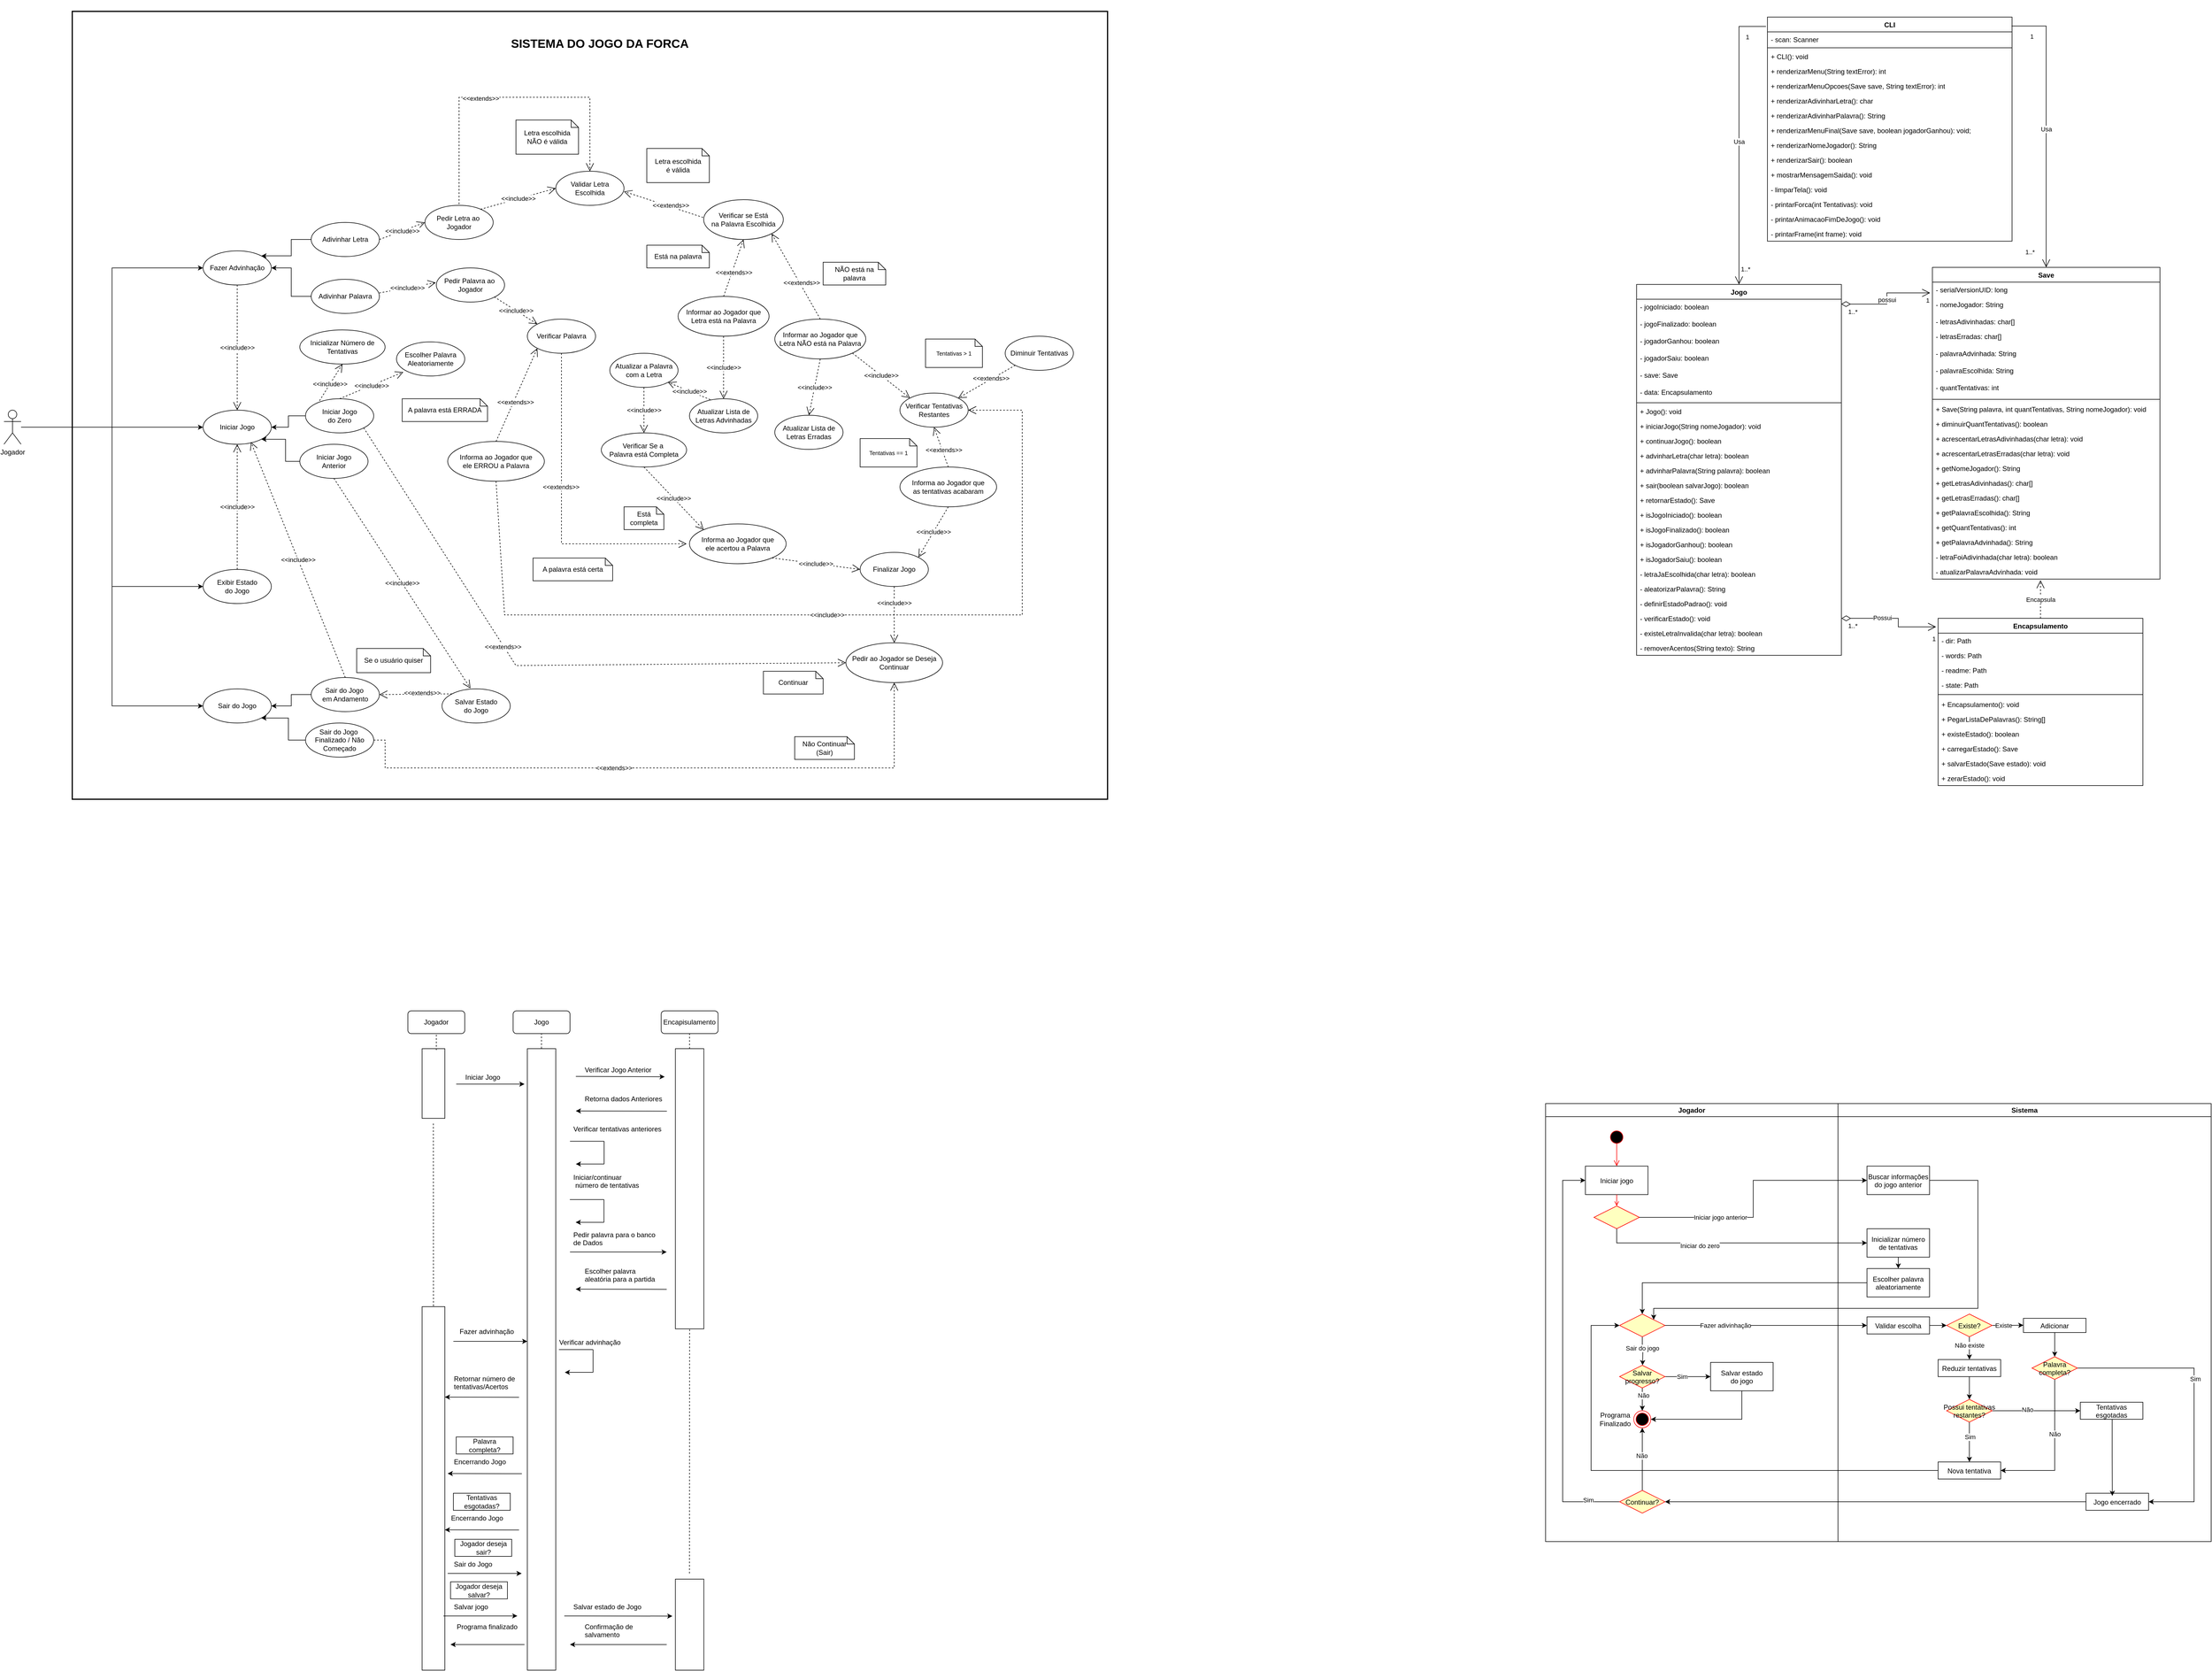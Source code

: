 <mxfile version="27.2.0">
  <diagram name="Página-1" id="mjXB5OiUWxTQea8ycchU">
    <mxGraphModel dx="3368" dy="4670" grid="1" gridSize="10" guides="1" tooltips="1" connect="1" arrows="1" fold="1" page="1" pageScale="1" pageWidth="2336" pageHeight="1654" math="0" shadow="0">
      <root>
        <mxCell id="0" />
        <mxCell id="1" parent="0" />
        <mxCell id="UurJ0Ywan_sIACPEAGPn-1" value="&amp;nbsp;&amp;nbsp;&amp;nbsp;&amp;nbsp;&amp;nbsp;&amp;nbsp;&amp;nbsp;&amp;nbsp;&amp;nbsp;&amp;nbsp;&amp;nbsp;&amp;nbsp;&amp;nbsp;&amp;nbsp;&amp;nbsp;&amp;nbsp;&amp;nbsp;&amp;nbsp;&amp;nbsp;&amp;nbsp; " style="rounded=0;whiteSpace=wrap;html=1;fillColor=none;strokeWidth=2;strokeColor=default;" parent="1" vertex="1">
          <mxGeometry x="2640" y="-1510" width="1820" height="1385" as="geometry" />
        </mxCell>
        <mxCell id="UurJ0Ywan_sIACPEAGPn-2" style="edgeStyle=orthogonalEdgeStyle;rounded=0;orthogonalLoop=1;jettySize=auto;html=1;entryX=0;entryY=0.5;entryDx=0;entryDy=0;" parent="1" source="UurJ0Ywan_sIACPEAGPn-8" target="UurJ0Ywan_sIACPEAGPn-11" edge="1">
          <mxGeometry relative="1" as="geometry">
            <Array as="points">
              <mxPoint x="2850" y="-779" />
              <mxPoint x="2850" y="-779" />
            </Array>
          </mxGeometry>
        </mxCell>
        <mxCell id="UurJ0Ywan_sIACPEAGPn-3" value="&lt;div&gt;Inicializar Número de&lt;/div&gt;&lt;div&gt;Tentativas&lt;/div&gt;" style="ellipse;whiteSpace=wrap;html=1;" parent="1" vertex="1">
          <mxGeometry x="3040" y="-950" width="150" height="60" as="geometry" />
        </mxCell>
        <mxCell id="UurJ0Ywan_sIACPEAGPn-4" style="edgeStyle=orthogonalEdgeStyle;rounded=0;orthogonalLoop=1;jettySize=auto;html=1;entryX=0;entryY=0.5;entryDx=0;entryDy=0;" parent="1" source="UurJ0Ywan_sIACPEAGPn-8" target="UurJ0Ywan_sIACPEAGPn-9" edge="1">
          <mxGeometry relative="1" as="geometry" />
        </mxCell>
        <mxCell id="UurJ0Ywan_sIACPEAGPn-5" value="&amp;lt;&amp;lt;include&amp;gt;&amp;gt;" style="endArrow=open;endSize=12;dashed=1;html=1;rounded=0;exitX=0.179;exitY=0.143;exitDx=0;exitDy=0;entryX=0.5;entryY=1;entryDx=0;entryDy=0;exitPerimeter=0;" parent="1" source="UurJ0Ywan_sIACPEAGPn-13" target="UurJ0Ywan_sIACPEAGPn-3" edge="1">
          <mxGeometry x="-0.002" width="160" relative="1" as="geometry">
            <mxPoint x="3000" y="-839" as="sourcePoint" />
            <mxPoint x="3082" y="-876" as="targetPoint" />
            <mxPoint as="offset" />
          </mxGeometry>
        </mxCell>
        <mxCell id="UurJ0Ywan_sIACPEAGPn-6" style="edgeStyle=orthogonalEdgeStyle;rounded=0;orthogonalLoop=1;jettySize=auto;html=1;entryX=0;entryY=0.5;entryDx=0;entryDy=0;" parent="1" source="UurJ0Ywan_sIACPEAGPn-8" target="UurJ0Ywan_sIACPEAGPn-10" edge="1">
          <mxGeometry relative="1" as="geometry">
            <Array as="points">
              <mxPoint x="2710" y="-779" />
              <mxPoint x="2710" y="-499" />
            </Array>
          </mxGeometry>
        </mxCell>
        <mxCell id="UurJ0Ywan_sIACPEAGPn-7" style="edgeStyle=orthogonalEdgeStyle;rounded=0;orthogonalLoop=1;jettySize=auto;html=1;entryX=0;entryY=0.5;entryDx=0;entryDy=0;" parent="1" source="UurJ0Ywan_sIACPEAGPn-8" target="UurJ0Ywan_sIACPEAGPn-18" edge="1">
          <mxGeometry relative="1" as="geometry" />
        </mxCell>
        <mxCell id="UurJ0Ywan_sIACPEAGPn-8" value="Jogador" style="shape=umlActor;verticalLabelPosition=bottom;verticalAlign=top;html=1;strokeColor=default;fillColor=default;" parent="1" vertex="1">
          <mxGeometry x="2520" y="-809" width="30" height="60" as="geometry" />
        </mxCell>
        <mxCell id="UurJ0Ywan_sIACPEAGPn-9" value="Fazer Advinhação" style="ellipse;whiteSpace=wrap;html=1;" parent="1" vertex="1">
          <mxGeometry x="2870" y="-1089" width="120" height="60" as="geometry" />
        </mxCell>
        <mxCell id="UurJ0Ywan_sIACPEAGPn-10" value="&lt;div&gt;Exibir Estado&lt;/div&gt;&lt;div&gt;do Jogo&lt;/div&gt;" style="ellipse;whiteSpace=wrap;html=1;" parent="1" vertex="1">
          <mxGeometry x="2870" y="-529" width="120" height="60" as="geometry" />
        </mxCell>
        <mxCell id="UurJ0Ywan_sIACPEAGPn-11" value="Iniciar Jogo" style="ellipse;whiteSpace=wrap;html=1;" parent="1" vertex="1">
          <mxGeometry x="2870" y="-809" width="120" height="60" as="geometry" />
        </mxCell>
        <mxCell id="UurJ0Ywan_sIACPEAGPn-12" style="edgeStyle=orthogonalEdgeStyle;rounded=0;orthogonalLoop=1;jettySize=auto;html=1;entryX=1;entryY=0.5;entryDx=0;entryDy=0;" parent="1" source="UurJ0Ywan_sIACPEAGPn-13" target="UurJ0Ywan_sIACPEAGPn-11" edge="1">
          <mxGeometry relative="1" as="geometry" />
        </mxCell>
        <mxCell id="UurJ0Ywan_sIACPEAGPn-13" value="&lt;div&gt;Iniciar Jogo&lt;/div&gt;&lt;div&gt;do Zero&lt;/div&gt;" style="ellipse;whiteSpace=wrap;html=1;" parent="1" vertex="1">
          <mxGeometry x="3050" y="-829" width="120" height="60" as="geometry" />
        </mxCell>
        <mxCell id="UurJ0Ywan_sIACPEAGPn-14" style="edgeStyle=orthogonalEdgeStyle;rounded=0;orthogonalLoop=1;jettySize=auto;html=1;entryX=1;entryY=1;entryDx=0;entryDy=0;" parent="1" source="UurJ0Ywan_sIACPEAGPn-15" target="UurJ0Ywan_sIACPEAGPn-11" edge="1">
          <mxGeometry relative="1" as="geometry" />
        </mxCell>
        <mxCell id="UurJ0Ywan_sIACPEAGPn-15" value="&lt;div&gt;Iniciar Jogo&lt;/div&gt;&lt;div&gt;Anterior&lt;/div&gt;" style="ellipse;whiteSpace=wrap;html=1;" parent="1" vertex="1">
          <mxGeometry x="3040" y="-749" width="120" height="60" as="geometry" />
        </mxCell>
        <mxCell id="UurJ0Ywan_sIACPEAGPn-16" value="&amp;lt;&amp;lt;include&amp;gt;&amp;gt;" style="endArrow=open;endSize=12;dashed=1;html=1;rounded=0;exitX=0.5;exitY=1;exitDx=0;exitDy=0;entryX=0.5;entryY=0;entryDx=0;entryDy=0;" parent="1" source="UurJ0Ywan_sIACPEAGPn-9" target="UurJ0Ywan_sIACPEAGPn-11" edge="1">
          <mxGeometry width="160" relative="1" as="geometry">
            <mxPoint x="2930" y="-879" as="sourcePoint" />
            <mxPoint x="3090" y="-879" as="targetPoint" />
          </mxGeometry>
        </mxCell>
        <mxCell id="UurJ0Ywan_sIACPEAGPn-17" value="&amp;lt;&amp;lt;include&amp;gt;&amp;gt;" style="endArrow=open;endSize=12;dashed=1;html=1;rounded=0;exitX=0.5;exitY=0;exitDx=0;exitDy=0;entryX=0.5;entryY=1;entryDx=0;entryDy=0;" parent="1" source="UurJ0Ywan_sIACPEAGPn-10" target="UurJ0Ywan_sIACPEAGPn-11" edge="1">
          <mxGeometry width="160" relative="1" as="geometry">
            <mxPoint x="2989.17" y="-669" as="sourcePoint" />
            <mxPoint x="2989.17" y="-449" as="targetPoint" />
          </mxGeometry>
        </mxCell>
        <mxCell id="UurJ0Ywan_sIACPEAGPn-18" value="Sair do Jogo" style="ellipse;whiteSpace=wrap;html=1;" parent="1" vertex="1">
          <mxGeometry x="2870" y="-319" width="120" height="60" as="geometry" />
        </mxCell>
        <mxCell id="UurJ0Ywan_sIACPEAGPn-19" style="edgeStyle=orthogonalEdgeStyle;rounded=0;orthogonalLoop=1;jettySize=auto;html=1;entryX=1;entryY=0.5;entryDx=0;entryDy=0;" parent="1" source="UurJ0Ywan_sIACPEAGPn-20" target="UurJ0Ywan_sIACPEAGPn-18" edge="1">
          <mxGeometry relative="1" as="geometry" />
        </mxCell>
        <mxCell id="UurJ0Ywan_sIACPEAGPn-20" value="&lt;div&gt;Sair do Jogo&amp;nbsp;&lt;/div&gt;&lt;div&gt;em Andamento&lt;/div&gt;" style="ellipse;whiteSpace=wrap;html=1;" parent="1" vertex="1">
          <mxGeometry x="3060" y="-339" width="120" height="60" as="geometry" />
        </mxCell>
        <mxCell id="UurJ0Ywan_sIACPEAGPn-21" style="edgeStyle=orthogonalEdgeStyle;rounded=0;orthogonalLoop=1;jettySize=auto;html=1;entryX=1;entryY=1;entryDx=0;entryDy=0;" parent="1" source="UurJ0Ywan_sIACPEAGPn-22" target="UurJ0Ywan_sIACPEAGPn-18" edge="1">
          <mxGeometry relative="1" as="geometry" />
        </mxCell>
        <mxCell id="UurJ0Ywan_sIACPEAGPn-22" value="&lt;div&gt;Sair do Jogo&amp;nbsp;&lt;/div&gt;&lt;div&gt;Finalizado / Não Começado&lt;/div&gt;" style="ellipse;whiteSpace=wrap;html=1;" parent="1" vertex="1">
          <mxGeometry x="3050" y="-259" width="120" height="60" as="geometry" />
        </mxCell>
        <mxCell id="UurJ0Ywan_sIACPEAGPn-23" value="&amp;lt;&amp;lt;include&amp;gt;&amp;gt;" style="endArrow=open;endSize=12;dashed=1;html=1;rounded=0;exitX=0.5;exitY=0;exitDx=0;exitDy=0;entryX=0.7;entryY=0.933;entryDx=0;entryDy=0;entryPerimeter=0;" parent="1" source="UurJ0Ywan_sIACPEAGPn-20" target="UurJ0Ywan_sIACPEAGPn-11" edge="1">
          <mxGeometry width="160" relative="1" as="geometry">
            <mxPoint x="3119.5" y="-379" as="sourcePoint" />
            <mxPoint x="2960" y="-739" as="targetPoint" />
          </mxGeometry>
        </mxCell>
        <mxCell id="UurJ0Ywan_sIACPEAGPn-24" value="&lt;div&gt;Salvar Estado&lt;/div&gt;&lt;div&gt;do Jogo&lt;/div&gt;" style="ellipse;whiteSpace=wrap;html=1;" parent="1" vertex="1">
          <mxGeometry x="3290" y="-319" width="120" height="60" as="geometry" />
        </mxCell>
        <mxCell id="UurJ0Ywan_sIACPEAGPn-25" value="&amp;lt;&amp;lt;extends&amp;gt;&amp;gt;" style="endArrow=open;endSize=12;dashed=1;html=1;rounded=0;entryX=1;entryY=0.5;entryDx=0;entryDy=0;exitX=0;exitY=0;exitDx=0;exitDy=0;" parent="1" source="UurJ0Ywan_sIACPEAGPn-24" target="UurJ0Ywan_sIACPEAGPn-20" edge="1">
          <mxGeometry x="-0.153" y="-2" width="160" relative="1" as="geometry">
            <mxPoint x="3160" y="-449" as="sourcePoint" />
            <mxPoint x="3297.574" y="-370.213" as="targetPoint" />
            <mxPoint x="1" as="offset" />
          </mxGeometry>
        </mxCell>
        <mxCell id="UurJ0Ywan_sIACPEAGPn-26" value="&lt;div&gt;Escolher Palavra&lt;/div&gt;&lt;div&gt;Aleatoriamente&lt;/div&gt;" style="ellipse;whiteSpace=wrap;html=1;" parent="1" vertex="1">
          <mxGeometry x="3210" y="-929" width="120" height="60" as="geometry" />
        </mxCell>
        <mxCell id="UurJ0Ywan_sIACPEAGPn-27" value="&amp;lt;&amp;lt;include&amp;gt;&amp;gt;" style="endArrow=open;endSize=12;dashed=1;html=1;rounded=0;exitX=0.5;exitY=1;exitDx=0;exitDy=0;" parent="1" source="UurJ0Ywan_sIACPEAGPn-15" edge="1">
          <mxGeometry width="160" relative="1" as="geometry">
            <mxPoint x="3626" y="-319" as="sourcePoint" />
            <mxPoint x="3340" y="-320" as="targetPoint" />
          </mxGeometry>
        </mxCell>
        <mxCell id="UurJ0Ywan_sIACPEAGPn-28" value="&amp;lt;&amp;lt;include&amp;gt;&amp;gt;" style="endArrow=open;endSize=12;dashed=1;html=1;rounded=0;exitX=0.5;exitY=0;exitDx=0;exitDy=0;entryX=0.1;entryY=0.883;entryDx=0;entryDy=0;entryPerimeter=0;" parent="1" source="UurJ0Ywan_sIACPEAGPn-13" target="UurJ0Ywan_sIACPEAGPn-26" edge="1">
          <mxGeometry x="-0.002" width="160" relative="1" as="geometry">
            <mxPoint x="3397.574" y="-768.997" as="sourcePoint" />
            <mxPoint x="3230" y="-819" as="targetPoint" />
            <mxPoint as="offset" />
          </mxGeometry>
        </mxCell>
        <mxCell id="UurJ0Ywan_sIACPEAGPn-29" value="&amp;lt;&amp;lt;include&amp;gt;&amp;gt;" style="endArrow=open;endSize=12;dashed=1;html=1;rounded=0;exitX=1;exitY=0.5;exitDx=0;exitDy=0;entryX=0;entryY=0.5;entryDx=0;entryDy=0;" parent="1" source="UurJ0Ywan_sIACPEAGPn-63" target="UurJ0Ywan_sIACPEAGPn-43" edge="1">
          <mxGeometry x="0.003" width="160" relative="1" as="geometry">
            <mxPoint x="3250" y="-999" as="sourcePoint" />
            <mxPoint x="3240.0" y="-1099" as="targetPoint" />
            <mxPoint as="offset" />
          </mxGeometry>
        </mxCell>
        <mxCell id="UurJ0Ywan_sIACPEAGPn-30" value="&lt;div&gt;Validar Letra&lt;/div&gt;&lt;div&gt;Escolhida&lt;/div&gt;" style="ellipse;whiteSpace=wrap;html=1;" parent="1" vertex="1">
          <mxGeometry x="3490" y="-1229" width="120" height="60" as="geometry" />
        </mxCell>
        <mxCell id="UurJ0Ywan_sIACPEAGPn-31" value="&amp;nbsp;" style="text;whiteSpace=wrap;html=1;" parent="1" vertex="1">
          <mxGeometry x="3675" y="-969" width="40" height="40" as="geometry" />
        </mxCell>
        <mxCell id="UurJ0Ywan_sIACPEAGPn-32" value="&lt;div&gt;Verificar se Está&lt;/div&gt;&lt;div&gt;na Palavra Escolhida&lt;/div&gt;" style="ellipse;whiteSpace=wrap;html=1;" parent="1" vertex="1">
          <mxGeometry x="3750" y="-1179" width="140" height="70" as="geometry" />
        </mxCell>
        <mxCell id="UurJ0Ywan_sIACPEAGPn-33" value="&lt;div&gt;Atualizar a Palavra&lt;/div&gt;&lt;div&gt;com a Letra&lt;/div&gt;" style="ellipse;whiteSpace=wrap;html=1;" parent="1" vertex="1">
          <mxGeometry x="3585" y="-909" width="120" height="60" as="geometry" />
        </mxCell>
        <mxCell id="UurJ0Ywan_sIACPEAGPn-34" value="&amp;lt;&amp;lt;extends&amp;gt;&amp;gt;" style="endArrow=open;endSize=12;dashed=1;html=1;rounded=0;entryX=0.5;entryY=0;entryDx=0;entryDy=0;" parent="1" target="UurJ0Ywan_sIACPEAGPn-30" edge="1">
          <mxGeometry x="-0.153" y="-2" width="160" relative="1" as="geometry">
            <mxPoint x="3320" y="-1159" as="sourcePoint" />
            <mxPoint x="3580" y="-1239" as="targetPoint" />
            <mxPoint x="1" as="offset" />
            <Array as="points">
              <mxPoint x="3320" y="-1359" />
              <mxPoint x="3550" y="-1359" />
            </Array>
          </mxGeometry>
        </mxCell>
        <mxCell id="UurJ0Ywan_sIACPEAGPn-35" value="&lt;div&gt;Letra escolhida&lt;/div&gt;&lt;div&gt;NÃO é válida&lt;/div&gt;" style="shape=note;whiteSpace=wrap;html=1;backgroundOutline=1;darkOpacity=0.05;size=13;" parent="1" vertex="1">
          <mxGeometry x="3420" y="-1319" width="110" height="60" as="geometry" />
        </mxCell>
        <mxCell id="UurJ0Ywan_sIACPEAGPn-36" value="&amp;lt;&amp;lt;extends&amp;gt;&amp;gt;" style="endArrow=open;endSize=12;dashed=1;html=1;rounded=0;entryX=0.999;entryY=0.593;entryDx=0;entryDy=0;exitX=-0.007;exitY=0.447;exitDx=0;exitDy=0;entryPerimeter=0;exitPerimeter=0;" parent="1" source="UurJ0Ywan_sIACPEAGPn-32" target="UurJ0Ywan_sIACPEAGPn-30" edge="1">
          <mxGeometry x="-0.153" y="-2" width="160" relative="1" as="geometry">
            <mxPoint x="3860" y="-1258.5" as="sourcePoint" />
            <mxPoint x="3713" y="-1169.5" as="targetPoint" />
            <mxPoint x="1" as="offset" />
          </mxGeometry>
        </mxCell>
        <mxCell id="UurJ0Ywan_sIACPEAGPn-37" value="&lt;div&gt;Letra escolhida&lt;/div&gt;&lt;div&gt;é válida&lt;/div&gt;" style="shape=note;whiteSpace=wrap;html=1;backgroundOutline=1;darkOpacity=0.05;size=13;" parent="1" vertex="1">
          <mxGeometry x="3650" y="-1269" width="110" height="60" as="geometry" />
        </mxCell>
        <mxCell id="UurJ0Ywan_sIACPEAGPn-38" value="&amp;lt;&amp;lt;extends&amp;gt;&amp;gt;" style="endArrow=open;endSize=12;dashed=1;html=1;rounded=0;entryX=1;entryY=1;entryDx=0;entryDy=0;exitX=0.5;exitY=0;exitDx=0;exitDy=0;" parent="1" source="UurJ0Ywan_sIACPEAGPn-48" target="UurJ0Ywan_sIACPEAGPn-32" edge="1">
          <mxGeometry x="-0.153" y="-2" width="160" relative="1" as="geometry">
            <mxPoint x="3795" y="-969" as="sourcePoint" />
            <mxPoint x="3755.0" y="-1099" as="targetPoint" />
            <mxPoint x="1" as="offset" />
          </mxGeometry>
        </mxCell>
        <mxCell id="UurJ0Ywan_sIACPEAGPn-39" value="Verificar Tentativas Restantes" style="ellipse;whiteSpace=wrap;html=1;" parent="1" vertex="1">
          <mxGeometry x="4095" y="-839" width="120" height="60" as="geometry" />
        </mxCell>
        <mxCell id="UurJ0Ywan_sIACPEAGPn-40" value="Finalizar Jogo" style="ellipse;whiteSpace=wrap;html=1;" parent="1" vertex="1">
          <mxGeometry x="4025" y="-559" width="120" height="60" as="geometry" />
        </mxCell>
        <mxCell id="UurJ0Ywan_sIACPEAGPn-41" value="&amp;lt;&amp;lt;extends&amp;gt;&amp;gt;" style="endArrow=open;endSize=12;dashed=1;html=1;rounded=0;exitX=0.5;exitY=0;exitDx=0;exitDy=0;entryX=0.5;entryY=1;entryDx=0;entryDy=0;" parent="1" source="UurJ0Ywan_sIACPEAGPn-58" target="UurJ0Ywan_sIACPEAGPn-39" edge="1">
          <mxGeometry x="-0.153" y="-2" width="160" relative="1" as="geometry">
            <mxPoint x="4005" y="-688.75" as="sourcePoint" />
            <mxPoint x="4099.896" y="-749.001" as="targetPoint" />
            <mxPoint x="1" as="offset" />
          </mxGeometry>
        </mxCell>
        <mxCell id="UurJ0Ywan_sIACPEAGPn-42" value="&lt;font style=&quot;font-size: 10px;&quot;&gt;Tentativas == 1&lt;/font&gt;" style="shape=note;whiteSpace=wrap;html=1;backgroundOutline=1;darkOpacity=0.05;size=13;" parent="1" vertex="1">
          <mxGeometry x="4025" y="-759" width="100" height="50" as="geometry" />
        </mxCell>
        <mxCell id="UurJ0Ywan_sIACPEAGPn-43" value="&lt;div&gt;Pedir Letra ao&amp;nbsp;&lt;/div&gt;&lt;div&gt;Jogador&lt;/div&gt;" style="ellipse;whiteSpace=wrap;html=1;" parent="1" vertex="1">
          <mxGeometry x="3260" y="-1169" width="120" height="60" as="geometry" />
        </mxCell>
        <mxCell id="UurJ0Ywan_sIACPEAGPn-44" value="&amp;lt;&amp;lt;include&amp;gt;&amp;gt;" style="endArrow=open;endSize=12;dashed=1;html=1;rounded=0;exitX=0.815;exitY=0.114;exitDx=0;exitDy=0;entryX=0;entryY=0.5;entryDx=0;entryDy=0;exitPerimeter=0;" parent="1" source="UurJ0Ywan_sIACPEAGPn-43" target="UurJ0Ywan_sIACPEAGPn-30" edge="1">
          <mxGeometry width="160" relative="1" as="geometry">
            <mxPoint x="3448" y="-1036" as="sourcePoint" />
            <mxPoint x="3592" y="-1089" as="targetPoint" />
          </mxGeometry>
        </mxCell>
        <mxCell id="UurJ0Ywan_sIACPEAGPn-45" value="&amp;lt;&amp;lt;extends&amp;gt;&amp;gt;" style="endArrow=open;endSize=12;dashed=1;html=1;rounded=0;entryX=0.5;entryY=1;entryDx=0;entryDy=0;exitX=0.5;exitY=0;exitDx=0;exitDy=0;" parent="1" source="UurJ0Ywan_sIACPEAGPn-49" target="UurJ0Ywan_sIACPEAGPn-32" edge="1">
          <mxGeometry x="-0.153" y="-2" width="160" relative="1" as="geometry">
            <mxPoint x="3765" y="-959" as="sourcePoint" />
            <mxPoint x="3864.95" y="-1079.531" as="targetPoint" />
            <mxPoint x="1" as="offset" />
          </mxGeometry>
        </mxCell>
        <mxCell id="UurJ0Ywan_sIACPEAGPn-46" value="&lt;div&gt;Atualizar Lista de Letras Advinhadas&lt;/div&gt;" style="ellipse;whiteSpace=wrap;html=1;" parent="1" vertex="1">
          <mxGeometry x="3725" y="-829" width="120" height="60" as="geometry" />
        </mxCell>
        <mxCell id="UurJ0Ywan_sIACPEAGPn-47" value="Está na palavra" style="shape=note;whiteSpace=wrap;html=1;backgroundOutline=1;darkOpacity=0.05;size=13;" parent="1" vertex="1">
          <mxGeometry x="3650" y="-1099" width="110" height="40" as="geometry" />
        </mxCell>
        <mxCell id="UurJ0Ywan_sIACPEAGPn-48" value="Informar ao Jogador que Letra NÃO está na Palavra" style="ellipse;whiteSpace=wrap;html=1;" parent="1" vertex="1">
          <mxGeometry x="3875" y="-969" width="160" height="70" as="geometry" />
        </mxCell>
        <mxCell id="UurJ0Ywan_sIACPEAGPn-49" value="Informar ao Jogador que Letra está na Palavra" style="ellipse;whiteSpace=wrap;html=1;" parent="1" vertex="1">
          <mxGeometry x="3705" y="-1009" width="160" height="70" as="geometry" />
        </mxCell>
        <mxCell id="UurJ0Ywan_sIACPEAGPn-50" value="&amp;lt;&amp;lt;include&amp;gt;&amp;gt;" style="endArrow=open;endSize=12;dashed=1;html=1;rounded=0;exitX=0.5;exitY=1;exitDx=0;exitDy=0;entryX=0.5;entryY=0;entryDx=0;entryDy=0;" parent="1" source="UurJ0Ywan_sIACPEAGPn-49" target="UurJ0Ywan_sIACPEAGPn-46" edge="1">
          <mxGeometry x="-0.01" width="160" relative="1" as="geometry">
            <mxPoint x="3485" y="-722" as="sourcePoint" />
            <mxPoint x="3557" y="-779" as="targetPoint" />
            <mxPoint as="offset" />
          </mxGeometry>
        </mxCell>
        <mxCell id="UurJ0Ywan_sIACPEAGPn-51" value="&amp;lt;&amp;lt;include&amp;gt;&amp;gt;" style="endArrow=open;endSize=12;dashed=1;html=1;rounded=0;exitX=0.5;exitY=1;exitDx=0;exitDy=0;entryX=0.5;entryY=0;entryDx=0;entryDy=0;" parent="1" source="UurJ0Ywan_sIACPEAGPn-48" target="UurJ0Ywan_sIACPEAGPn-127" edge="1">
          <mxGeometry x="-0.002" width="160" relative="1" as="geometry">
            <mxPoint x="3828" y="-889" as="sourcePoint" />
            <mxPoint x="3805" y="-829" as="targetPoint" />
            <mxPoint as="offset" />
          </mxGeometry>
        </mxCell>
        <mxCell id="UurJ0Ywan_sIACPEAGPn-52" value="&amp;lt;&amp;lt;include&amp;gt;&amp;gt;" style="endArrow=open;endSize=12;dashed=1;html=1;rounded=0;exitX=1;exitY=1;exitDx=0;exitDy=0;entryX=0;entryY=0;entryDx=0;entryDy=0;" parent="1" source="UurJ0Ywan_sIACPEAGPn-48" target="UurJ0Ywan_sIACPEAGPn-39" edge="1">
          <mxGeometry x="-0.002" width="160" relative="1" as="geometry">
            <mxPoint x="4055" y="-819" as="sourcePoint" />
            <mxPoint x="4015" y="-729" as="targetPoint" />
            <mxPoint as="offset" />
          </mxGeometry>
        </mxCell>
        <mxCell id="UurJ0Ywan_sIACPEAGPn-53" value="&lt;div&gt;Verificar Se a&amp;nbsp;&lt;/div&gt;&lt;div&gt;Palavra está Completa&lt;/div&gt;" style="ellipse;whiteSpace=wrap;html=1;" parent="1" vertex="1">
          <mxGeometry x="3570" y="-769" width="150" height="60" as="geometry" />
        </mxCell>
        <mxCell id="UurJ0Ywan_sIACPEAGPn-54" value="&amp;lt;&amp;lt;include&amp;gt;&amp;gt;" style="endArrow=open;endSize=12;dashed=1;html=1;rounded=0;exitX=0.5;exitY=1;exitDx=0;exitDy=0;entryX=0.5;entryY=0;entryDx=0;entryDy=0;" parent="1" source="UurJ0Ywan_sIACPEAGPn-33" target="UurJ0Ywan_sIACPEAGPn-53" edge="1">
          <mxGeometry x="-0.009" width="160" relative="1" as="geometry">
            <mxPoint x="3688" y="-799" as="sourcePoint" />
            <mxPoint x="3665" y="-739" as="targetPoint" />
            <mxPoint as="offset" />
          </mxGeometry>
        </mxCell>
        <mxCell id="UurJ0Ywan_sIACPEAGPn-55" value="Está completa" style="shape=note;whiteSpace=wrap;html=1;backgroundOutline=1;darkOpacity=0.05;size=13;" parent="1" vertex="1">
          <mxGeometry x="3610" y="-639" width="70" height="40" as="geometry" />
        </mxCell>
        <mxCell id="UurJ0Ywan_sIACPEAGPn-56" value="&lt;div&gt;Informa ao Jogador que&lt;/div&gt;&lt;div&gt;ele acertou a Palavra&lt;/div&gt;" style="ellipse;whiteSpace=wrap;html=1;" parent="1" vertex="1">
          <mxGeometry x="3725" y="-609" width="170" height="70" as="geometry" />
        </mxCell>
        <mxCell id="UurJ0Ywan_sIACPEAGPn-57" value="&amp;lt;&amp;lt;include&amp;gt;&amp;gt;" style="endArrow=open;endSize=12;dashed=1;html=1;rounded=0;exitX=0.5;exitY=1;exitDx=0;exitDy=0;entryX=0;entryY=0;entryDx=0;entryDy=0;" parent="1" source="UurJ0Ywan_sIACPEAGPn-53" target="UurJ0Ywan_sIACPEAGPn-56" edge="1">
          <mxGeometry x="-0.002" width="160" relative="1" as="geometry">
            <mxPoint x="3685" y="-634" as="sourcePoint" />
            <mxPoint x="3825" y="-664" as="targetPoint" />
            <mxPoint as="offset" />
          </mxGeometry>
        </mxCell>
        <mxCell id="UurJ0Ywan_sIACPEAGPn-58" value="&lt;div&gt;Informa ao Jogador que&lt;/div&gt;&lt;div&gt;as tentativas acabaram&lt;/div&gt;" style="ellipse;whiteSpace=wrap;html=1;" parent="1" vertex="1">
          <mxGeometry x="4095" y="-709" width="170" height="70" as="geometry" />
        </mxCell>
        <mxCell id="UurJ0Ywan_sIACPEAGPn-59" value="&amp;lt;&amp;lt;include&amp;gt;&amp;gt;" style="endArrow=open;endSize=12;dashed=1;html=1;rounded=0;exitX=0.5;exitY=1;exitDx=0;exitDy=0;entryX=1;entryY=0;entryDx=0;entryDy=0;" parent="1" source="UurJ0Ywan_sIACPEAGPn-58" target="UurJ0Ywan_sIACPEAGPn-40" edge="1">
          <mxGeometry x="-0.002" width="160" relative="1" as="geometry">
            <mxPoint x="4115" y="-639" as="sourcePoint" />
            <mxPoint x="4134.56" y="-570.33" as="targetPoint" />
            <mxPoint as="offset" />
          </mxGeometry>
        </mxCell>
        <mxCell id="UurJ0Ywan_sIACPEAGPn-60" value="&amp;lt;&amp;lt;include&amp;gt;&amp;gt;" style="endArrow=open;endSize=12;dashed=1;html=1;rounded=0;exitX=1;exitY=1;exitDx=0;exitDy=0;entryX=0;entryY=0.5;entryDx=0;entryDy=0;" parent="1" source="UurJ0Ywan_sIACPEAGPn-56" target="UurJ0Ywan_sIACPEAGPn-40" edge="1">
          <mxGeometry x="-0.002" width="160" relative="1" as="geometry">
            <mxPoint x="3880" y="-499" as="sourcePoint" />
            <mxPoint x="3835" y="-409" as="targetPoint" />
            <mxPoint as="offset" />
          </mxGeometry>
        </mxCell>
        <mxCell id="UurJ0Ywan_sIACPEAGPn-61" value="NÃO está na palavra" style="shape=note;whiteSpace=wrap;html=1;backgroundOutline=1;darkOpacity=0.05;size=13;" parent="1" vertex="1">
          <mxGeometry x="3960" y="-1069" width="110" height="40" as="geometry" />
        </mxCell>
        <mxCell id="UurJ0Ywan_sIACPEAGPn-62" style="edgeStyle=orthogonalEdgeStyle;rounded=0;orthogonalLoop=1;jettySize=auto;html=1;entryX=1;entryY=0;entryDx=0;entryDy=0;" parent="1" source="UurJ0Ywan_sIACPEAGPn-63" target="UurJ0Ywan_sIACPEAGPn-9" edge="1">
          <mxGeometry relative="1" as="geometry" />
        </mxCell>
        <mxCell id="UurJ0Ywan_sIACPEAGPn-63" value="Adivinhar Letra" style="ellipse;whiteSpace=wrap;html=1;" parent="1" vertex="1">
          <mxGeometry x="3060" y="-1139" width="120" height="60" as="geometry" />
        </mxCell>
        <mxCell id="UurJ0Ywan_sIACPEAGPn-64" style="edgeStyle=orthogonalEdgeStyle;rounded=0;orthogonalLoop=1;jettySize=auto;html=1;" parent="1" source="UurJ0Ywan_sIACPEAGPn-65" target="UurJ0Ywan_sIACPEAGPn-9" edge="1">
          <mxGeometry relative="1" as="geometry" />
        </mxCell>
        <mxCell id="UurJ0Ywan_sIACPEAGPn-65" value="Adivinhar Palavra" style="ellipse;whiteSpace=wrap;html=1;" parent="1" vertex="1">
          <mxGeometry x="3060" y="-1039" width="120" height="60" as="geometry" />
        </mxCell>
        <mxCell id="UurJ0Ywan_sIACPEAGPn-66" value="&lt;div&gt;Pedir Palavra ao&amp;nbsp;&lt;/div&gt;&lt;div&gt;Jogador&lt;/div&gt;" style="ellipse;whiteSpace=wrap;html=1;" parent="1" vertex="1">
          <mxGeometry x="3280" y="-1059" width="120" height="60" as="geometry" />
        </mxCell>
        <mxCell id="UurJ0Ywan_sIACPEAGPn-67" value="&amp;lt;&amp;lt;include&amp;gt;&amp;gt;" style="endArrow=open;endSize=12;dashed=1;html=1;rounded=0;exitX=0.997;exitY=0.4;exitDx=0;exitDy=0;entryX=-0.008;entryY=0.431;entryDx=0;entryDy=0;exitPerimeter=0;entryPerimeter=0;" parent="1" source="UurJ0Ywan_sIACPEAGPn-65" target="UurJ0Ywan_sIACPEAGPn-66" edge="1">
          <mxGeometry x="0.003" width="160" relative="1" as="geometry">
            <mxPoint x="3220" y="-1059" as="sourcePoint" />
            <mxPoint x="3300" y="-1089" as="targetPoint" />
            <mxPoint as="offset" />
          </mxGeometry>
        </mxCell>
        <mxCell id="UurJ0Ywan_sIACPEAGPn-68" value="&amp;lt;&amp;lt;extends&amp;gt;&amp;gt;" style="endArrow=open;endSize=12;dashed=1;html=1;rounded=0;exitX=0.5;exitY=1;exitDx=0;exitDy=0;" parent="1" source="UurJ0Ywan_sIACPEAGPn-70" edge="1">
          <mxGeometry x="-0.153" y="-2" width="160" relative="1" as="geometry">
            <mxPoint x="3560" y="-909" as="sourcePoint" />
            <mxPoint x="3720" y="-574" as="targetPoint" />
            <mxPoint x="1" as="offset" />
            <Array as="points">
              <mxPoint x="3500" y="-574" />
            </Array>
          </mxGeometry>
        </mxCell>
        <mxCell id="UurJ0Ywan_sIACPEAGPn-69" value="A palavra está certa" style="shape=note;whiteSpace=wrap;html=1;backgroundOutline=1;darkOpacity=0.05;size=13;" parent="1" vertex="1">
          <mxGeometry x="3450" y="-549" width="140" height="40" as="geometry" />
        </mxCell>
        <mxCell id="UurJ0Ywan_sIACPEAGPn-70" value="Verificar Palavra" style="ellipse;whiteSpace=wrap;html=1;" parent="1" vertex="1">
          <mxGeometry x="3440" y="-969" width="120" height="60" as="geometry" />
        </mxCell>
        <mxCell id="UurJ0Ywan_sIACPEAGPn-71" value="&amp;lt;&amp;lt;include&amp;gt;&amp;gt;" style="endArrow=open;endSize=12;dashed=1;html=1;rounded=0;entryX=0;entryY=0;entryDx=0;entryDy=0;" parent="1" target="UurJ0Ywan_sIACPEAGPn-70" edge="1">
          <mxGeometry x="0.003" width="160" relative="1" as="geometry">
            <mxPoint x="3382" y="-1008" as="sourcePoint" />
            <mxPoint x="3499" y="-999" as="targetPoint" />
            <mxPoint as="offset" />
          </mxGeometry>
        </mxCell>
        <mxCell id="UurJ0Ywan_sIACPEAGPn-72" value="&lt;div&gt;Informa ao Jogador que&lt;/div&gt;&lt;div&gt;ele ERROU a Palavra&lt;/div&gt;" style="ellipse;whiteSpace=wrap;html=1;" parent="1" vertex="1">
          <mxGeometry x="3300" y="-754" width="170" height="70" as="geometry" />
        </mxCell>
        <mxCell id="UurJ0Ywan_sIACPEAGPn-73" value="&lt;font style=&quot;font-size: 10px;&quot;&gt;Tentativas &amp;gt; 1&lt;/font&gt;" style="shape=note;whiteSpace=wrap;html=1;backgroundOutline=1;darkOpacity=0.05;size=13;" parent="1" vertex="1">
          <mxGeometry x="4140" y="-934" width="100" height="50" as="geometry" />
        </mxCell>
        <mxCell id="UurJ0Ywan_sIACPEAGPn-74" value="&amp;lt;&amp;lt;extends&amp;gt;&amp;gt;" style="endArrow=open;endSize=12;dashed=1;html=1;rounded=0;entryX=1;entryY=0;entryDx=0;entryDy=0;exitX=0;exitY=1;exitDx=0;exitDy=0;" parent="1" source="UurJ0Ywan_sIACPEAGPn-75" target="UurJ0Ywan_sIACPEAGPn-39" edge="1">
          <mxGeometry x="-0.153" y="-2" width="160" relative="1" as="geometry">
            <mxPoint x="4290" y="-889" as="sourcePoint" />
            <mxPoint x="4240" y="-869" as="targetPoint" />
            <mxPoint x="1" as="offset" />
          </mxGeometry>
        </mxCell>
        <mxCell id="UurJ0Ywan_sIACPEAGPn-75" value="Diminuir Tentativas" style="ellipse;whiteSpace=wrap;html=1;" parent="1" vertex="1">
          <mxGeometry x="4280" y="-939" width="120" height="60" as="geometry" />
        </mxCell>
        <mxCell id="UurJ0Ywan_sIACPEAGPn-76" value="&amp;lt;&amp;lt;extends&amp;gt;&amp;gt;" style="endArrow=open;endSize=12;dashed=1;html=1;rounded=0;entryX=0;entryY=1;entryDx=0;entryDy=0;exitX=0.5;exitY=0;exitDx=0;exitDy=0;" parent="1" source="UurJ0Ywan_sIACPEAGPn-72" target="UurJ0Ywan_sIACPEAGPn-70" edge="1">
          <mxGeometry x="-0.153" y="-2" width="160" relative="1" as="geometry">
            <mxPoint x="3410.5" y="-837" as="sourcePoint" />
            <mxPoint x="3309.5" y="-779" as="targetPoint" />
            <mxPoint x="1" as="offset" />
          </mxGeometry>
        </mxCell>
        <mxCell id="UurJ0Ywan_sIACPEAGPn-77" value="&amp;lt;&amp;lt;include&amp;gt;&amp;gt;" style="endArrow=open;endSize=12;dashed=1;html=1;rounded=0;exitX=0.5;exitY=1;exitDx=0;exitDy=0;entryX=1;entryY=0.5;entryDx=0;entryDy=0;" parent="1" source="UurJ0Ywan_sIACPEAGPn-72" target="UurJ0Ywan_sIACPEAGPn-39" edge="1">
          <mxGeometry x="0.003" width="160" relative="1" as="geometry">
            <mxPoint x="3330" y="-597" as="sourcePoint" />
            <mxPoint x="4230" y="-802" as="targetPoint" />
            <mxPoint as="offset" />
            <Array as="points">
              <mxPoint x="3400" y="-449" />
              <mxPoint x="4310" y="-449" />
              <mxPoint x="4310" y="-809" />
            </Array>
          </mxGeometry>
        </mxCell>
        <mxCell id="UurJ0Ywan_sIACPEAGPn-78" value="A palavra está ERRADA" style="shape=note;whiteSpace=wrap;html=1;backgroundOutline=1;darkOpacity=0.05;size=13;" parent="1" vertex="1">
          <mxGeometry x="3220" y="-829" width="150" height="40" as="geometry" />
        </mxCell>
        <mxCell id="UurJ0Ywan_sIACPEAGPn-79" value="&lt;font style=&quot;font-size: 21px;&quot;&gt;&lt;b&gt;SISTEMA DO JOGO DA FORCA&lt;/b&gt;&lt;/font&gt;" style="text;strokeColor=none;align=center;fillColor=none;html=1;verticalAlign=middle;whiteSpace=wrap;rounded=0;" parent="1" vertex="1">
          <mxGeometry x="3280" y="-1469" width="575" height="30" as="geometry" />
        </mxCell>
        <mxCell id="UurJ0Ywan_sIACPEAGPn-80" value="Pedir ao Jogador se Deseja Continuar" style="ellipse;whiteSpace=wrap;html=1;" parent="1" vertex="1">
          <mxGeometry x="4000" y="-400" width="170" height="70" as="geometry" />
        </mxCell>
        <mxCell id="UurJ0Ywan_sIACPEAGPn-81" value="&amp;lt;&amp;lt;include&amp;gt;&amp;gt;" style="endArrow=open;endSize=12;dashed=1;html=1;rounded=0;exitX=0.5;exitY=1;exitDx=0;exitDy=0;entryX=0.5;entryY=0;entryDx=0;entryDy=0;" parent="1" source="UurJ0Ywan_sIACPEAGPn-40" target="UurJ0Ywan_sIACPEAGPn-80" edge="1">
          <mxGeometry x="-0.414" width="160" relative="1" as="geometry">
            <mxPoint x="4060" y="-400" as="sourcePoint" />
            <mxPoint x="4215" y="-380" as="targetPoint" />
            <mxPoint as="offset" />
          </mxGeometry>
        </mxCell>
        <mxCell id="UurJ0Ywan_sIACPEAGPn-82" value="&amp;lt;&amp;lt;extends&amp;gt;&amp;gt;" style="endArrow=open;endSize=12;dashed=1;html=1;rounded=0;entryX=0;entryY=0.5;entryDx=0;entryDy=0;exitX=1;exitY=1;exitDx=0;exitDy=0;" parent="1" source="UurJ0Ywan_sIACPEAGPn-13" target="UurJ0Ywan_sIACPEAGPn-80" edge="1">
          <mxGeometry x="-0.153" y="-2" width="160" relative="1" as="geometry">
            <mxPoint x="3430" y="-380" as="sourcePoint" />
            <mxPoint x="3797.5" y="-310" as="targetPoint" />
            <mxPoint x="1" as="offset" />
            <Array as="points">
              <mxPoint x="3420" y="-360" />
            </Array>
          </mxGeometry>
        </mxCell>
        <mxCell id="UurJ0Ywan_sIACPEAGPn-83" value="Continuar" style="shape=note;whiteSpace=wrap;html=1;backgroundOutline=1;darkOpacity=0.05;size=13;" parent="1" vertex="1">
          <mxGeometry x="3855" y="-350" width="105" height="40" as="geometry" />
        </mxCell>
        <mxCell id="UurJ0Ywan_sIACPEAGPn-84" value="&amp;lt;&amp;lt;extends&amp;gt;&amp;gt;" style="endArrow=open;endSize=12;dashed=1;html=1;rounded=0;exitX=1;exitY=0.5;exitDx=0;exitDy=0;entryX=0.5;entryY=1;entryDx=0;entryDy=0;" parent="1" source="UurJ0Ywan_sIACPEAGPn-22" target="UurJ0Ywan_sIACPEAGPn-80" edge="1">
          <mxGeometry x="-0.155" width="160" relative="1" as="geometry">
            <mxPoint x="4120" y="-219" as="sourcePoint" />
            <mxPoint x="4095" y="-289" as="targetPoint" />
            <mxPoint as="offset" />
            <Array as="points">
              <mxPoint x="3190" y="-229" />
              <mxPoint x="3190" y="-180" />
              <mxPoint x="4085" y="-180" />
            </Array>
          </mxGeometry>
        </mxCell>
        <mxCell id="UurJ0Ywan_sIACPEAGPn-85" value="Não Continuar (Sair)" style="shape=note;whiteSpace=wrap;html=1;backgroundOutline=1;darkOpacity=0.05;size=13;" parent="1" vertex="1">
          <mxGeometry x="3910" y="-235" width="105" height="40" as="geometry" />
        </mxCell>
        <mxCell id="UurJ0Ywan_sIACPEAGPn-86" value="Se o usuário quiser" style="shape=note;whiteSpace=wrap;html=1;backgroundOutline=1;darkOpacity=0.05;size=13;" parent="1" vertex="1">
          <mxGeometry x="3140" y="-390" width="130" height="42.5" as="geometry" />
        </mxCell>
        <mxCell id="UurJ0Ywan_sIACPEAGPn-87" value="Save" style="swimlane;fontStyle=1;align=center;verticalAlign=top;childLayout=stackLayout;horizontal=1;startSize=26;horizontalStack=0;resizeParent=1;resizeParentMax=0;resizeLast=0;collapsible=1;marginBottom=0;whiteSpace=wrap;html=1;" parent="1" vertex="1">
          <mxGeometry x="5910" y="-1060" width="400" height="548" as="geometry" />
        </mxCell>
        <mxCell id="1dqEhBQp4MFcZ5uBEnvA-91" value="- serialVersionUID: long" style="text;strokeColor=none;fillColor=none;align=left;verticalAlign=top;spacingLeft=4;spacingRight=4;overflow=hidden;rotatable=0;points=[[0,0.5],[1,0.5]];portConstraint=eastwest;whiteSpace=wrap;html=1;" parent="UurJ0Ywan_sIACPEAGPn-87" vertex="1">
          <mxGeometry y="26" width="400" height="26" as="geometry" />
        </mxCell>
        <mxCell id="KXu2NJST00jiL0Zyvzq7-1" value="&lt;div&gt;- nomeJogador: String&lt;/div&gt;" style="text;strokeColor=none;fillColor=none;align=left;verticalAlign=top;spacingLeft=4;spacingRight=4;overflow=hidden;rotatable=0;points=[[0,0.5],[1,0.5]];portConstraint=eastwest;whiteSpace=wrap;html=1;" vertex="1" parent="UurJ0Ywan_sIACPEAGPn-87">
          <mxGeometry y="52" width="400" height="30" as="geometry" />
        </mxCell>
        <mxCell id="UurJ0Ywan_sIACPEAGPn-88" value="- letrasAdivinhadas:&amp;nbsp;char[]" style="text;strokeColor=none;fillColor=none;align=left;verticalAlign=top;spacingLeft=4;spacingRight=4;overflow=hidden;rotatable=0;points=[[0,0.5],[1,0.5]];portConstraint=eastwest;whiteSpace=wrap;html=1;" parent="UurJ0Ywan_sIACPEAGPn-87" vertex="1">
          <mxGeometry y="82" width="400" height="26" as="geometry" />
        </mxCell>
        <mxCell id="UurJ0Ywan_sIACPEAGPn-89" value="- letrasErradas:&amp;nbsp;char[]" style="text;strokeColor=none;fillColor=none;align=left;verticalAlign=top;spacingLeft=4;spacingRight=4;overflow=hidden;rotatable=0;points=[[0,0.5],[1,0.5]];portConstraint=eastwest;whiteSpace=wrap;html=1;" parent="UurJ0Ywan_sIACPEAGPn-87" vertex="1">
          <mxGeometry y="108" width="400" height="30" as="geometry" />
        </mxCell>
        <mxCell id="UurJ0Ywan_sIACPEAGPn-90" value="- palavraAdvinhada: String" style="text;strokeColor=none;fillColor=none;align=left;verticalAlign=top;spacingLeft=4;spacingRight=4;overflow=hidden;rotatable=0;points=[[0,0.5],[1,0.5]];portConstraint=eastwest;whiteSpace=wrap;html=1;" parent="UurJ0Ywan_sIACPEAGPn-87" vertex="1">
          <mxGeometry y="138" width="400" height="30" as="geometry" />
        </mxCell>
        <mxCell id="1dqEhBQp4MFcZ5uBEnvA-92" value="- palavraEscolhida: String" style="text;strokeColor=none;fillColor=none;align=left;verticalAlign=top;spacingLeft=4;spacingRight=4;overflow=hidden;rotatable=0;points=[[0,0.5],[1,0.5]];portConstraint=eastwest;whiteSpace=wrap;html=1;" parent="UurJ0Ywan_sIACPEAGPn-87" vertex="1">
          <mxGeometry y="168" width="400" height="30" as="geometry" />
        </mxCell>
        <mxCell id="UurJ0Ywan_sIACPEAGPn-91" value="&lt;div&gt;- quantTentativas: int&lt;br&gt;&lt;/div&gt;" style="text;strokeColor=none;fillColor=none;align=left;verticalAlign=top;spacingLeft=4;spacingRight=4;overflow=hidden;rotatable=0;points=[[0,0.5],[1,0.5]];portConstraint=eastwest;whiteSpace=wrap;html=1;" parent="UurJ0Ywan_sIACPEAGPn-87" vertex="1">
          <mxGeometry y="198" width="400" height="30" as="geometry" />
        </mxCell>
        <mxCell id="UurJ0Ywan_sIACPEAGPn-92" value="" style="line;strokeWidth=1;fillColor=none;align=left;verticalAlign=middle;spacingTop=-1;spacingLeft=3;spacingRight=3;rotatable=0;labelPosition=right;points=[];portConstraint=eastwest;strokeColor=inherit;" parent="UurJ0Ywan_sIACPEAGPn-87" vertex="1">
          <mxGeometry y="228" width="400" height="8" as="geometry" />
        </mxCell>
        <mxCell id="1dqEhBQp4MFcZ5uBEnvA-93" value="+ Save(String palavra, int quantTentativas, String nomeJogador): void" style="text;strokeColor=none;fillColor=none;align=left;verticalAlign=top;spacingLeft=4;spacingRight=4;overflow=hidden;rotatable=0;points=[[0,0.5],[1,0.5]];portConstraint=eastwest;whiteSpace=wrap;html=1;" parent="UurJ0Ywan_sIACPEAGPn-87" vertex="1">
          <mxGeometry y="236" width="400" height="26" as="geometry" />
        </mxCell>
        <mxCell id="1dqEhBQp4MFcZ5uBEnvA-94" value="+ diminuirQuantTentativas(): boolean" style="text;strokeColor=none;fillColor=none;align=left;verticalAlign=top;spacingLeft=4;spacingRight=4;overflow=hidden;rotatable=0;points=[[0,0.5],[1,0.5]];portConstraint=eastwest;whiteSpace=wrap;html=1;" parent="UurJ0Ywan_sIACPEAGPn-87" vertex="1">
          <mxGeometry y="262" width="400" height="26" as="geometry" />
        </mxCell>
        <mxCell id="1dqEhBQp4MFcZ5uBEnvA-95" value="+ acrescentarLetrasAdivinhadas(char letra): void" style="text;strokeColor=none;fillColor=none;align=left;verticalAlign=top;spacingLeft=4;spacingRight=4;overflow=hidden;rotatable=0;points=[[0,0.5],[1,0.5]];portConstraint=eastwest;whiteSpace=wrap;html=1;" parent="UurJ0Ywan_sIACPEAGPn-87" vertex="1">
          <mxGeometry y="288" width="400" height="26" as="geometry" />
        </mxCell>
        <mxCell id="1dqEhBQp4MFcZ5uBEnvA-96" value="+ acrescentarLetrasErradas(char letra): void" style="text;strokeColor=none;fillColor=none;align=left;verticalAlign=top;spacingLeft=4;spacingRight=4;overflow=hidden;rotatable=0;points=[[0,0.5],[1,0.5]];portConstraint=eastwest;whiteSpace=wrap;html=1;" parent="UurJ0Ywan_sIACPEAGPn-87" vertex="1">
          <mxGeometry y="314" width="400" height="26" as="geometry" />
        </mxCell>
        <mxCell id="KXu2NJST00jiL0Zyvzq7-2" value="+ getNomeJogador(): String" style="text;strokeColor=none;fillColor=none;align=left;verticalAlign=top;spacingLeft=4;spacingRight=4;overflow=hidden;rotatable=0;points=[[0,0.5],[1,0.5]];portConstraint=eastwest;whiteSpace=wrap;html=1;" vertex="1" parent="UurJ0Ywan_sIACPEAGPn-87">
          <mxGeometry y="340" width="400" height="26" as="geometry" />
        </mxCell>
        <mxCell id="1dqEhBQp4MFcZ5uBEnvA-97" value="+ getLetrasAdivinhadas(): char[]" style="text;strokeColor=none;fillColor=none;align=left;verticalAlign=top;spacingLeft=4;spacingRight=4;overflow=hidden;rotatable=0;points=[[0,0.5],[1,0.5]];portConstraint=eastwest;whiteSpace=wrap;html=1;" parent="UurJ0Ywan_sIACPEAGPn-87" vertex="1">
          <mxGeometry y="366" width="400" height="26" as="geometry" />
        </mxCell>
        <mxCell id="1dqEhBQp4MFcZ5uBEnvA-98" value="+ getLetrasErradas(): char[]" style="text;strokeColor=none;fillColor=none;align=left;verticalAlign=top;spacingLeft=4;spacingRight=4;overflow=hidden;rotatable=0;points=[[0,0.5],[1,0.5]];portConstraint=eastwest;whiteSpace=wrap;html=1;" parent="UurJ0Ywan_sIACPEAGPn-87" vertex="1">
          <mxGeometry y="392" width="400" height="26" as="geometry" />
        </mxCell>
        <mxCell id="1dqEhBQp4MFcZ5uBEnvA-99" value="+ getPalavraEscolhida(): String" style="text;strokeColor=none;fillColor=none;align=left;verticalAlign=top;spacingLeft=4;spacingRight=4;overflow=hidden;rotatable=0;points=[[0,0.5],[1,0.5]];portConstraint=eastwest;whiteSpace=wrap;html=1;" parent="UurJ0Ywan_sIACPEAGPn-87" vertex="1">
          <mxGeometry y="418" width="400" height="26" as="geometry" />
        </mxCell>
        <mxCell id="1dqEhBQp4MFcZ5uBEnvA-100" value="+ getQuantTentativas(): int" style="text;strokeColor=none;fillColor=none;align=left;verticalAlign=top;spacingLeft=4;spacingRight=4;overflow=hidden;rotatable=0;points=[[0,0.5],[1,0.5]];portConstraint=eastwest;whiteSpace=wrap;html=1;" parent="UurJ0Ywan_sIACPEAGPn-87" vertex="1">
          <mxGeometry y="444" width="400" height="26" as="geometry" />
        </mxCell>
        <mxCell id="1dqEhBQp4MFcZ5uBEnvA-101" value="+ getPalavraAdvinhada(): String" style="text;strokeColor=none;fillColor=none;align=left;verticalAlign=top;spacingLeft=4;spacingRight=4;overflow=hidden;rotatable=0;points=[[0,0.5],[1,0.5]];portConstraint=eastwest;whiteSpace=wrap;html=1;" parent="UurJ0Ywan_sIACPEAGPn-87" vertex="1">
          <mxGeometry y="470" width="400" height="26" as="geometry" />
        </mxCell>
        <mxCell id="1dqEhBQp4MFcZ5uBEnvA-103" value="- letraFoiAdivinhada(char letra): boolean" style="text;strokeColor=none;fillColor=none;align=left;verticalAlign=top;spacingLeft=4;spacingRight=4;overflow=hidden;rotatable=0;points=[[0,0.5],[1,0.5]];portConstraint=eastwest;whiteSpace=wrap;html=1;" parent="UurJ0Ywan_sIACPEAGPn-87" vertex="1">
          <mxGeometry y="496" width="400" height="26" as="geometry" />
        </mxCell>
        <mxCell id="1dqEhBQp4MFcZ5uBEnvA-104" value="- atualizarPalavraAdvinhada: void" style="text;strokeColor=none;fillColor=none;align=left;verticalAlign=top;spacingLeft=4;spacingRight=4;overflow=hidden;rotatable=0;points=[[0,0.5],[1,0.5]];portConstraint=eastwest;whiteSpace=wrap;html=1;" parent="UurJ0Ywan_sIACPEAGPn-87" vertex="1">
          <mxGeometry y="522" width="400" height="26" as="geometry" />
        </mxCell>
        <mxCell id="UurJ0Ywan_sIACPEAGPn-113" value="Jogo" style="swimlane;fontStyle=1;align=center;verticalAlign=top;childLayout=stackLayout;horizontal=1;startSize=26;horizontalStack=0;resizeParent=1;resizeParentMax=0;resizeLast=0;collapsible=1;marginBottom=0;whiteSpace=wrap;html=1;" parent="1" vertex="1">
          <mxGeometry x="5390" y="-1030" width="360" height="652" as="geometry" />
        </mxCell>
        <mxCell id="UurJ0Ywan_sIACPEAGPn-115" value="- jogoIniciado: boolean" style="text;strokeColor=none;fillColor=none;align=left;verticalAlign=top;spacingLeft=4;spacingRight=4;overflow=hidden;rotatable=0;points=[[0,0.5],[1,0.5]];portConstraint=eastwest;whiteSpace=wrap;html=1;" parent="UurJ0Ywan_sIACPEAGPn-113" vertex="1">
          <mxGeometry y="26" width="360" height="30" as="geometry" />
        </mxCell>
        <mxCell id="1dqEhBQp4MFcZ5uBEnvA-1" value="- jogoFinalizado: boolean" style="text;strokeColor=none;fillColor=none;align=left;verticalAlign=top;spacingLeft=4;spacingRight=4;overflow=hidden;rotatable=0;points=[[0,0.5],[1,0.5]];portConstraint=eastwest;whiteSpace=wrap;html=1;" parent="UurJ0Ywan_sIACPEAGPn-113" vertex="1">
          <mxGeometry y="56" width="360" height="30" as="geometry" />
        </mxCell>
        <mxCell id="1dqEhBQp4MFcZ5uBEnvA-2" value="- jogadorGanhou: boolean" style="text;strokeColor=none;fillColor=none;align=left;verticalAlign=top;spacingLeft=4;spacingRight=4;overflow=hidden;rotatable=0;points=[[0,0.5],[1,0.5]];portConstraint=eastwest;whiteSpace=wrap;html=1;" parent="UurJ0Ywan_sIACPEAGPn-113" vertex="1">
          <mxGeometry y="86" width="360" height="30" as="geometry" />
        </mxCell>
        <mxCell id="1dqEhBQp4MFcZ5uBEnvA-3" value="- jogadorSaiu: boolean" style="text;strokeColor=none;fillColor=none;align=left;verticalAlign=top;spacingLeft=4;spacingRight=4;overflow=hidden;rotatable=0;points=[[0,0.5],[1,0.5]];portConstraint=eastwest;whiteSpace=wrap;html=1;" parent="UurJ0Ywan_sIACPEAGPn-113" vertex="1">
          <mxGeometry y="116" width="360" height="30" as="geometry" />
        </mxCell>
        <mxCell id="UurJ0Ywan_sIACPEAGPn-114" value="- save: Save" style="text;strokeColor=none;fillColor=none;align=left;verticalAlign=top;spacingLeft=4;spacingRight=4;overflow=hidden;rotatable=0;points=[[0,0.5],[1,0.5]];portConstraint=eastwest;whiteSpace=wrap;html=1;" parent="UurJ0Ywan_sIACPEAGPn-113" vertex="1">
          <mxGeometry y="146" width="360" height="30" as="geometry" />
        </mxCell>
        <mxCell id="1dqEhBQp4MFcZ5uBEnvA-4" value="- data: Encapsulamento" style="text;strokeColor=none;fillColor=none;align=left;verticalAlign=top;spacingLeft=4;spacingRight=4;overflow=hidden;rotatable=0;points=[[0,0.5],[1,0.5]];portConstraint=eastwest;whiteSpace=wrap;html=1;" parent="UurJ0Ywan_sIACPEAGPn-113" vertex="1">
          <mxGeometry y="176" width="360" height="30" as="geometry" />
        </mxCell>
        <mxCell id="UurJ0Ywan_sIACPEAGPn-117" value="" style="line;strokeWidth=1;fillColor=none;align=left;verticalAlign=middle;spacingTop=-1;spacingLeft=3;spacingRight=3;rotatable=0;labelPosition=right;points=[];portConstraint=eastwest;strokeColor=inherit;" parent="UurJ0Ywan_sIACPEAGPn-113" vertex="1">
          <mxGeometry y="206" width="360" height="4" as="geometry" />
        </mxCell>
        <mxCell id="1dqEhBQp4MFcZ5uBEnvA-40" value="+ Jogo(): void" style="text;strokeColor=none;fillColor=none;align=left;verticalAlign=top;spacingLeft=4;spacingRight=4;overflow=hidden;rotatable=0;points=[[0,0.5],[1,0.5]];portConstraint=eastwest;whiteSpace=wrap;html=1;" parent="UurJ0Ywan_sIACPEAGPn-113" vertex="1">
          <mxGeometry y="210" width="360" height="26" as="geometry" />
        </mxCell>
        <mxCell id="UurJ0Ywan_sIACPEAGPn-118" value="+ iniciarJogo(String nomeJogador): void" style="text;strokeColor=none;fillColor=none;align=left;verticalAlign=top;spacingLeft=4;spacingRight=4;overflow=hidden;rotatable=0;points=[[0,0.5],[1,0.5]];portConstraint=eastwest;whiteSpace=wrap;html=1;" parent="UurJ0Ywan_sIACPEAGPn-113" vertex="1">
          <mxGeometry y="236" width="360" height="26" as="geometry" />
        </mxCell>
        <mxCell id="UurJ0Ywan_sIACPEAGPn-119" value="+ continuarJogo(): boolean" style="text;strokeColor=none;fillColor=none;align=left;verticalAlign=top;spacingLeft=4;spacingRight=4;overflow=hidden;rotatable=0;points=[[0,0.5],[1,0.5]];portConstraint=eastwest;whiteSpace=wrap;html=1;" parent="UurJ0Ywan_sIACPEAGPn-113" vertex="1">
          <mxGeometry y="262" width="360" height="26" as="geometry" />
        </mxCell>
        <mxCell id="UurJ0Ywan_sIACPEAGPn-120" value="+ advinharLetra(char letra): boolean" style="text;strokeColor=none;fillColor=none;align=left;verticalAlign=top;spacingLeft=4;spacingRight=4;overflow=hidden;rotatable=0;points=[[0,0.5],[1,0.5]];portConstraint=eastwest;whiteSpace=wrap;html=1;" parent="UurJ0Ywan_sIACPEAGPn-113" vertex="1">
          <mxGeometry y="288" width="360" height="26" as="geometry" />
        </mxCell>
        <mxCell id="UurJ0Ywan_sIACPEAGPn-121" value="+ advinharPalavra(String palavra): boolean" style="text;strokeColor=none;fillColor=none;align=left;verticalAlign=top;spacingLeft=4;spacingRight=4;overflow=hidden;rotatable=0;points=[[0,0.5],[1,0.5]];portConstraint=eastwest;whiteSpace=wrap;html=1;" parent="UurJ0Ywan_sIACPEAGPn-113" vertex="1">
          <mxGeometry y="314" width="360" height="26" as="geometry" />
        </mxCell>
        <mxCell id="UurJ0Ywan_sIACPEAGPn-122" value="+ sair(boolean salvarJogo): boolean" style="text;strokeColor=none;fillColor=none;align=left;verticalAlign=top;spacingLeft=4;spacingRight=4;overflow=hidden;rotatable=0;points=[[0,0.5],[1,0.5]];portConstraint=eastwest;whiteSpace=wrap;html=1;" parent="UurJ0Ywan_sIACPEAGPn-113" vertex="1">
          <mxGeometry y="340" width="360" height="26" as="geometry" />
        </mxCell>
        <mxCell id="1dqEhBQp4MFcZ5uBEnvA-44" value="+ retornarEstado(): Save" style="text;strokeColor=none;fillColor=none;align=left;verticalAlign=top;spacingLeft=4;spacingRight=4;overflow=hidden;rotatable=0;points=[[0,0.5],[1,0.5]];portConstraint=eastwest;whiteSpace=wrap;html=1;" parent="UurJ0Ywan_sIACPEAGPn-113" vertex="1">
          <mxGeometry y="366" width="360" height="26" as="geometry" />
        </mxCell>
        <mxCell id="1dqEhBQp4MFcZ5uBEnvA-45" value="+ isJogoIniciado(): boolean" style="text;strokeColor=none;fillColor=none;align=left;verticalAlign=top;spacingLeft=4;spacingRight=4;overflow=hidden;rotatable=0;points=[[0,0.5],[1,0.5]];portConstraint=eastwest;whiteSpace=wrap;html=1;" parent="UurJ0Ywan_sIACPEAGPn-113" vertex="1">
          <mxGeometry y="392" width="360" height="26" as="geometry" />
        </mxCell>
        <mxCell id="1dqEhBQp4MFcZ5uBEnvA-67" value="+ isJogoFinalizado(): boolean" style="text;strokeColor=none;fillColor=none;align=left;verticalAlign=top;spacingLeft=4;spacingRight=4;overflow=hidden;rotatable=0;points=[[0,0.5],[1,0.5]];portConstraint=eastwest;whiteSpace=wrap;html=1;" parent="UurJ0Ywan_sIACPEAGPn-113" vertex="1">
          <mxGeometry y="418" width="360" height="26" as="geometry" />
        </mxCell>
        <mxCell id="1dqEhBQp4MFcZ5uBEnvA-68" value="+ isJogadorGanhou(): boolean" style="text;strokeColor=none;fillColor=none;align=left;verticalAlign=top;spacingLeft=4;spacingRight=4;overflow=hidden;rotatable=0;points=[[0,0.5],[1,0.5]];portConstraint=eastwest;whiteSpace=wrap;html=1;" parent="UurJ0Ywan_sIACPEAGPn-113" vertex="1">
          <mxGeometry y="444" width="360" height="26" as="geometry" />
        </mxCell>
        <mxCell id="1dqEhBQp4MFcZ5uBEnvA-69" value="+ isJogadorSaiu(): boolean" style="text;strokeColor=none;fillColor=none;align=left;verticalAlign=top;spacingLeft=4;spacingRight=4;overflow=hidden;rotatable=0;points=[[0,0.5],[1,0.5]];portConstraint=eastwest;whiteSpace=wrap;html=1;" parent="UurJ0Ywan_sIACPEAGPn-113" vertex="1">
          <mxGeometry y="470" width="360" height="26" as="geometry" />
        </mxCell>
        <mxCell id="1dqEhBQp4MFcZ5uBEnvA-70" value="- letraJaEscolhida(char letra): boolean" style="text;strokeColor=none;fillColor=none;align=left;verticalAlign=top;spacingLeft=4;spacingRight=4;overflow=hidden;rotatable=0;points=[[0,0.5],[1,0.5]];portConstraint=eastwest;whiteSpace=wrap;html=1;" parent="UurJ0Ywan_sIACPEAGPn-113" vertex="1">
          <mxGeometry y="496" width="360" height="26" as="geometry" />
        </mxCell>
        <mxCell id="UurJ0Ywan_sIACPEAGPn-123" value="- aleatorizarPalavra(): String" style="text;strokeColor=none;fillColor=none;align=left;verticalAlign=top;spacingLeft=4;spacingRight=4;overflow=hidden;rotatable=0;points=[[0,0.5],[1,0.5]];portConstraint=eastwest;whiteSpace=wrap;html=1;" parent="UurJ0Ywan_sIACPEAGPn-113" vertex="1">
          <mxGeometry y="522" width="360" height="26" as="geometry" />
        </mxCell>
        <mxCell id="1dqEhBQp4MFcZ5uBEnvA-41" value="- definirEstadoPadrao(): void" style="text;strokeColor=none;fillColor=none;align=left;verticalAlign=top;spacingLeft=4;spacingRight=4;overflow=hidden;rotatable=0;points=[[0,0.5],[1,0.5]];portConstraint=eastwest;whiteSpace=wrap;html=1;" parent="UurJ0Ywan_sIACPEAGPn-113" vertex="1">
          <mxGeometry y="548" width="360" height="26" as="geometry" />
        </mxCell>
        <mxCell id="UurJ0Ywan_sIACPEAGPn-124" value="- verificarEstado(): void" style="text;strokeColor=none;fillColor=none;align=left;verticalAlign=top;spacingLeft=4;spacingRight=4;overflow=hidden;rotatable=0;points=[[0,0.5],[1,0.5]];portConstraint=eastwest;whiteSpace=wrap;html=1;" parent="UurJ0Ywan_sIACPEAGPn-113" vertex="1">
          <mxGeometry y="574" width="360" height="26" as="geometry" />
        </mxCell>
        <mxCell id="1dqEhBQp4MFcZ5uBEnvA-42" value="- existeLetraInvalida(char letra): boolean" style="text;strokeColor=none;fillColor=none;align=left;verticalAlign=top;spacingLeft=4;spacingRight=4;overflow=hidden;rotatable=0;points=[[0,0.5],[1,0.5]];portConstraint=eastwest;whiteSpace=wrap;html=1;" parent="UurJ0Ywan_sIACPEAGPn-113" vertex="1">
          <mxGeometry y="600" width="360" height="26" as="geometry" />
        </mxCell>
        <mxCell id="1dqEhBQp4MFcZ5uBEnvA-43" value="- removerAcentos(String texto): String" style="text;strokeColor=none;fillColor=none;align=left;verticalAlign=top;spacingLeft=4;spacingRight=4;overflow=hidden;rotatable=0;points=[[0,0.5],[1,0.5]];portConstraint=eastwest;whiteSpace=wrap;html=1;" parent="UurJ0Ywan_sIACPEAGPn-113" vertex="1">
          <mxGeometry y="626" width="360" height="26" as="geometry" />
        </mxCell>
        <mxCell id="UurJ0Ywan_sIACPEAGPn-127" value="&lt;div&gt;Atualizar Lista de Letras Erradas&lt;/div&gt;" style="ellipse;whiteSpace=wrap;html=1;" parent="1" vertex="1">
          <mxGeometry x="3875" y="-800" width="120" height="60" as="geometry" />
        </mxCell>
        <mxCell id="UurJ0Ywan_sIACPEAGPn-128" value="&amp;lt;&amp;lt;include&amp;gt;&amp;gt;" style="endArrow=open;endSize=12;dashed=1;html=1;rounded=0;exitX=0.304;exitY=0.024;exitDx=0;exitDy=0;entryX=1;entryY=1;entryDx=0;entryDy=0;exitPerimeter=0;" parent="1" source="UurJ0Ywan_sIACPEAGPn-46" target="UurJ0Ywan_sIACPEAGPn-33" edge="1">
          <mxGeometry x="-0.014" width="160" relative="1" as="geometry">
            <mxPoint x="3780.0" y="-684.0" as="sourcePoint" />
            <mxPoint x="3815" y="-762.5" as="targetPoint" />
            <mxPoint as="offset" />
          </mxGeometry>
        </mxCell>
        <mxCell id="UurJ0Ywan_sIACPEAGPn-129" value="possui" style="endArrow=open;html=1;endSize=12;startArrow=diamondThin;startSize=14;startFill=0;edgeStyle=orthogonalEdgeStyle;rounded=0;exitX=0.999;exitY=0.053;exitDx=0;exitDy=0;exitPerimeter=0;entryX=-0.01;entryY=0.082;entryDx=0;entryDy=0;entryPerimeter=0;" parent="1" source="UurJ0Ywan_sIACPEAGPn-113" target="UurJ0Ywan_sIACPEAGPn-87" edge="1">
          <mxGeometry relative="1" as="geometry">
            <mxPoint x="5800" y="-1123" as="sourcePoint" />
            <mxPoint x="5960" y="-1123" as="targetPoint" />
          </mxGeometry>
        </mxCell>
        <mxCell id="UurJ0Ywan_sIACPEAGPn-130" value="1..*" style="edgeLabel;resizable=0;html=1;align=left;verticalAlign=top;" parent="UurJ0Ywan_sIACPEAGPn-129" connectable="0" vertex="1">
          <mxGeometry x="-1" relative="1" as="geometry">
            <mxPoint x="10" as="offset" />
          </mxGeometry>
        </mxCell>
        <mxCell id="UurJ0Ywan_sIACPEAGPn-131" value="1" style="edgeLabel;resizable=0;html=1;align=right;verticalAlign=top;" parent="UurJ0Ywan_sIACPEAGPn-129" connectable="0" vertex="1">
          <mxGeometry x="1" relative="1" as="geometry" />
        </mxCell>
        <mxCell id="UurJ0Ywan_sIACPEAGPn-132" value="CLI" style="swimlane;fontStyle=1;align=center;verticalAlign=top;childLayout=stackLayout;horizontal=1;startSize=26;horizontalStack=0;resizeParent=1;resizeParentMax=0;resizeLast=0;collapsible=1;marginBottom=0;whiteSpace=wrap;html=1;" parent="1" vertex="1">
          <mxGeometry x="5620" y="-1500" width="430" height="394" as="geometry" />
        </mxCell>
        <mxCell id="1dqEhBQp4MFcZ5uBEnvA-71" value="- scan: Scanner" style="text;strokeColor=none;fillColor=none;align=left;verticalAlign=top;spacingLeft=4;spacingRight=4;overflow=hidden;rotatable=0;points=[[0,0.5],[1,0.5]];portConstraint=eastwest;whiteSpace=wrap;html=1;" parent="UurJ0Ywan_sIACPEAGPn-132" vertex="1">
          <mxGeometry y="26" width="430" height="26" as="geometry" />
        </mxCell>
        <mxCell id="UurJ0Ywan_sIACPEAGPn-133" value="" style="line;strokeWidth=1;fillColor=none;align=left;verticalAlign=middle;spacingTop=-1;spacingLeft=3;spacingRight=3;rotatable=0;labelPosition=right;points=[];portConstraint=eastwest;strokeColor=inherit;" parent="UurJ0Ywan_sIACPEAGPn-132" vertex="1">
          <mxGeometry y="52" width="430" height="4" as="geometry" />
        </mxCell>
        <mxCell id="1dqEhBQp4MFcZ5uBEnvA-72" value="+ CLI(): void" style="text;strokeColor=none;fillColor=none;align=left;verticalAlign=top;spacingLeft=4;spacingRight=4;overflow=hidden;rotatable=0;points=[[0,0.5],[1,0.5]];portConstraint=eastwest;whiteSpace=wrap;html=1;" parent="UurJ0Ywan_sIACPEAGPn-132" vertex="1">
          <mxGeometry y="56" width="430" height="26" as="geometry" />
        </mxCell>
        <mxCell id="UurJ0Ywan_sIACPEAGPn-134" value="+ renderizarMenu(String textError): int" style="text;strokeColor=none;fillColor=none;align=left;verticalAlign=top;spacingLeft=4;spacingRight=4;overflow=hidden;rotatable=0;points=[[0,0.5],[1,0.5]];portConstraint=eastwest;whiteSpace=wrap;html=1;" parent="UurJ0Ywan_sIACPEAGPn-132" vertex="1">
          <mxGeometry y="82" width="430" height="26" as="geometry" />
        </mxCell>
        <mxCell id="1dqEhBQp4MFcZ5uBEnvA-73" value="+ renderizarMenuOpcoes(Save save, String textError): int" style="text;strokeColor=none;fillColor=none;align=left;verticalAlign=top;spacingLeft=4;spacingRight=4;overflow=hidden;rotatable=0;points=[[0,0.5],[1,0.5]];portConstraint=eastwest;whiteSpace=wrap;html=1;" parent="UurJ0Ywan_sIACPEAGPn-132" vertex="1">
          <mxGeometry y="108" width="430" height="26" as="geometry" />
        </mxCell>
        <mxCell id="UurJ0Ywan_sIACPEAGPn-135" value="+ renderizarAdivinharLetra(): char" style="text;strokeColor=none;fillColor=none;align=left;verticalAlign=top;spacingLeft=4;spacingRight=4;overflow=hidden;rotatable=0;points=[[0,0.5],[1,0.5]];portConstraint=eastwest;whiteSpace=wrap;html=1;" parent="UurJ0Ywan_sIACPEAGPn-132" vertex="1">
          <mxGeometry y="134" width="430" height="26" as="geometry" />
        </mxCell>
        <mxCell id="1dqEhBQp4MFcZ5uBEnvA-74" value="+ renderizarAdivinharPalavra(): String" style="text;strokeColor=none;fillColor=none;align=left;verticalAlign=top;spacingLeft=4;spacingRight=4;overflow=hidden;rotatable=0;points=[[0,0.5],[1,0.5]];portConstraint=eastwest;whiteSpace=wrap;html=1;" parent="UurJ0Ywan_sIACPEAGPn-132" vertex="1">
          <mxGeometry y="160" width="430" height="26" as="geometry" />
        </mxCell>
        <mxCell id="UurJ0Ywan_sIACPEAGPn-136" value="+ renderizarMenuFinal(Save save, boolean jogadorGanhou): void;" style="text;strokeColor=none;fillColor=none;align=left;verticalAlign=top;spacingLeft=4;spacingRight=4;overflow=hidden;rotatable=0;points=[[0,0.5],[1,0.5]];portConstraint=eastwest;whiteSpace=wrap;html=1;" parent="UurJ0Ywan_sIACPEAGPn-132" vertex="1">
          <mxGeometry y="186" width="430" height="26" as="geometry" />
        </mxCell>
        <mxCell id="KXu2NJST00jiL0Zyvzq7-6" value="+ renderizarNomeJogador(): String" style="text;strokeColor=none;fillColor=none;align=left;verticalAlign=top;spacingLeft=4;spacingRight=4;overflow=hidden;rotatable=0;points=[[0,0.5],[1,0.5]];portConstraint=eastwest;whiteSpace=wrap;html=1;" vertex="1" parent="UurJ0Ywan_sIACPEAGPn-132">
          <mxGeometry y="212" width="430" height="26" as="geometry" />
        </mxCell>
        <mxCell id="1dqEhBQp4MFcZ5uBEnvA-77" value="+ renderizarSair(): boolean" style="text;strokeColor=none;fillColor=none;align=left;verticalAlign=top;spacingLeft=4;spacingRight=4;overflow=hidden;rotatable=0;points=[[0,0.5],[1,0.5]];portConstraint=eastwest;whiteSpace=wrap;html=1;" parent="UurJ0Ywan_sIACPEAGPn-132" vertex="1">
          <mxGeometry y="238" width="430" height="26" as="geometry" />
        </mxCell>
        <mxCell id="1dqEhBQp4MFcZ5uBEnvA-78" value="+ mostrarMensagemSaida(): void" style="text;strokeColor=none;fillColor=none;align=left;verticalAlign=top;spacingLeft=4;spacingRight=4;overflow=hidden;rotatable=0;points=[[0,0.5],[1,0.5]];portConstraint=eastwest;whiteSpace=wrap;html=1;" parent="UurJ0Ywan_sIACPEAGPn-132" vertex="1">
          <mxGeometry y="264" width="430" height="26" as="geometry" />
        </mxCell>
        <mxCell id="1dqEhBQp4MFcZ5uBEnvA-79" value="- limparTela(): void" style="text;strokeColor=none;fillColor=none;align=left;verticalAlign=top;spacingLeft=4;spacingRight=4;overflow=hidden;rotatable=0;points=[[0,0.5],[1,0.5]];portConstraint=eastwest;whiteSpace=wrap;html=1;" parent="UurJ0Ywan_sIACPEAGPn-132" vertex="1">
          <mxGeometry y="290" width="430" height="26" as="geometry" />
        </mxCell>
        <mxCell id="1dqEhBQp4MFcZ5uBEnvA-80" value="- printarForca(int Tentativas): void" style="text;strokeColor=none;fillColor=none;align=left;verticalAlign=top;spacingLeft=4;spacingRight=4;overflow=hidden;rotatable=0;points=[[0,0.5],[1,0.5]];portConstraint=eastwest;whiteSpace=wrap;html=1;" parent="UurJ0Ywan_sIACPEAGPn-132" vertex="1">
          <mxGeometry y="316" width="430" height="26" as="geometry" />
        </mxCell>
        <mxCell id="1dqEhBQp4MFcZ5uBEnvA-81" value="- printarAnimacaoFimDeJogo(): void" style="text;strokeColor=none;fillColor=none;align=left;verticalAlign=top;spacingLeft=4;spacingRight=4;overflow=hidden;rotatable=0;points=[[0,0.5],[1,0.5]];portConstraint=eastwest;whiteSpace=wrap;html=1;" parent="UurJ0Ywan_sIACPEAGPn-132" vertex="1">
          <mxGeometry y="342" width="430" height="26" as="geometry" />
        </mxCell>
        <mxCell id="1dqEhBQp4MFcZ5uBEnvA-82" value="- printarFrame(int frame): void" style="text;strokeColor=none;fillColor=none;align=left;verticalAlign=top;spacingLeft=4;spacingRight=4;overflow=hidden;rotatable=0;points=[[0,0.5],[1,0.5]];portConstraint=eastwest;whiteSpace=wrap;html=1;" parent="UurJ0Ywan_sIACPEAGPn-132" vertex="1">
          <mxGeometry y="368" width="430" height="26" as="geometry" />
        </mxCell>
        <mxCell id="UurJ0Ywan_sIACPEAGPn-142" value="&amp;nbsp;" style="text;whiteSpace=wrap;html=1;" parent="1" vertex="1">
          <mxGeometry x="3420" y="-1200" width="40" height="40" as="geometry" />
        </mxCell>
        <mxCell id="UurJ0Ywan_sIACPEAGPn-143" value="Encapsulamento" style="swimlane;fontStyle=1;align=center;verticalAlign=top;childLayout=stackLayout;horizontal=1;startSize=26;horizontalStack=0;resizeParent=1;resizeParentMax=0;resizeLast=0;collapsible=1;marginBottom=0;whiteSpace=wrap;html=1;" parent="1" vertex="1">
          <mxGeometry x="5920" y="-443" width="360" height="294" as="geometry" />
        </mxCell>
        <mxCell id="1dqEhBQp4MFcZ5uBEnvA-83" value="- dir: Path" style="text;strokeColor=none;fillColor=none;align=left;verticalAlign=top;spacingLeft=4;spacingRight=4;overflow=hidden;rotatable=0;points=[[0,0.5],[1,0.5]];portConstraint=eastwest;whiteSpace=wrap;html=1;" parent="UurJ0Ywan_sIACPEAGPn-143" vertex="1">
          <mxGeometry y="26" width="360" height="26" as="geometry" />
        </mxCell>
        <mxCell id="1dqEhBQp4MFcZ5uBEnvA-84" value="- words: Path" style="text;strokeColor=none;fillColor=none;align=left;verticalAlign=top;spacingLeft=4;spacingRight=4;overflow=hidden;rotatable=0;points=[[0,0.5],[1,0.5]];portConstraint=eastwest;whiteSpace=wrap;html=1;" parent="UurJ0Ywan_sIACPEAGPn-143" vertex="1">
          <mxGeometry y="52" width="360" height="26" as="geometry" />
        </mxCell>
        <mxCell id="1dqEhBQp4MFcZ5uBEnvA-85" value="- readme: Path" style="text;strokeColor=none;fillColor=none;align=left;verticalAlign=top;spacingLeft=4;spacingRight=4;overflow=hidden;rotatable=0;points=[[0,0.5],[1,0.5]];portConstraint=eastwest;whiteSpace=wrap;html=1;" parent="UurJ0Ywan_sIACPEAGPn-143" vertex="1">
          <mxGeometry y="78" width="360" height="26" as="geometry" />
        </mxCell>
        <mxCell id="1dqEhBQp4MFcZ5uBEnvA-86" value="- state: Path" style="text;strokeColor=none;fillColor=none;align=left;verticalAlign=top;spacingLeft=4;spacingRight=4;overflow=hidden;rotatable=0;points=[[0,0.5],[1,0.5]];portConstraint=eastwest;whiteSpace=wrap;html=1;" parent="UurJ0Ywan_sIACPEAGPn-143" vertex="1">
          <mxGeometry y="104" width="360" height="26" as="geometry" />
        </mxCell>
        <mxCell id="UurJ0Ywan_sIACPEAGPn-144" value="" style="line;strokeWidth=1;fillColor=none;align=left;verticalAlign=middle;spacingTop=-1;spacingLeft=3;spacingRight=3;rotatable=0;labelPosition=right;points=[];portConstraint=eastwest;strokeColor=inherit;" parent="UurJ0Ywan_sIACPEAGPn-143" vertex="1">
          <mxGeometry y="130" width="360" height="8" as="geometry" />
        </mxCell>
        <mxCell id="1dqEhBQp4MFcZ5uBEnvA-87" value="+ Encapsulamento(): void" style="text;strokeColor=none;fillColor=none;align=left;verticalAlign=top;spacingLeft=4;spacingRight=4;overflow=hidden;rotatable=0;points=[[0,0.5],[1,0.5]];portConstraint=eastwest;whiteSpace=wrap;html=1;" parent="UurJ0Ywan_sIACPEAGPn-143" vertex="1">
          <mxGeometry y="138" width="360" height="26" as="geometry" />
        </mxCell>
        <mxCell id="UurJ0Ywan_sIACPEAGPn-145" value="+ PegarListaDePalavras(): String[]" style="text;strokeColor=none;fillColor=none;align=left;verticalAlign=top;spacingLeft=4;spacingRight=4;overflow=hidden;rotatable=0;points=[[0,0.5],[1,0.5]];portConstraint=eastwest;whiteSpace=wrap;html=1;" parent="UurJ0Ywan_sIACPEAGPn-143" vertex="1">
          <mxGeometry y="164" width="360" height="26" as="geometry" />
        </mxCell>
        <mxCell id="1dqEhBQp4MFcZ5uBEnvA-88" value="+ existeEstado(): boolean" style="text;strokeColor=none;fillColor=none;align=left;verticalAlign=top;spacingLeft=4;spacingRight=4;overflow=hidden;rotatable=0;points=[[0,0.5],[1,0.5]];portConstraint=eastwest;whiteSpace=wrap;html=1;" parent="UurJ0Ywan_sIACPEAGPn-143" vertex="1">
          <mxGeometry y="190" width="360" height="26" as="geometry" />
        </mxCell>
        <mxCell id="1dqEhBQp4MFcZ5uBEnvA-89" value="+ carregarEstado(): Save" style="text;strokeColor=none;fillColor=none;align=left;verticalAlign=top;spacingLeft=4;spacingRight=4;overflow=hidden;rotatable=0;points=[[0,0.5],[1,0.5]];portConstraint=eastwest;whiteSpace=wrap;html=1;" parent="UurJ0Ywan_sIACPEAGPn-143" vertex="1">
          <mxGeometry y="216" width="360" height="26" as="geometry" />
        </mxCell>
        <mxCell id="UurJ0Ywan_sIACPEAGPn-146" value="+ salvarEstado(Save estado): void" style="text;strokeColor=none;fillColor=none;align=left;verticalAlign=top;spacingLeft=4;spacingRight=4;overflow=hidden;rotatable=0;points=[[0,0.5],[1,0.5]];portConstraint=eastwest;whiteSpace=wrap;html=1;" parent="UurJ0Ywan_sIACPEAGPn-143" vertex="1">
          <mxGeometry y="242" width="360" height="26" as="geometry" />
        </mxCell>
        <mxCell id="1dqEhBQp4MFcZ5uBEnvA-90" value="+ zerarEstado(): void" style="text;strokeColor=none;fillColor=none;align=left;verticalAlign=top;spacingLeft=4;spacingRight=4;overflow=hidden;rotatable=0;points=[[0,0.5],[1,0.5]];portConstraint=eastwest;whiteSpace=wrap;html=1;" parent="UurJ0Ywan_sIACPEAGPn-143" vertex="1">
          <mxGeometry y="268" width="360" height="26" as="geometry" />
        </mxCell>
        <mxCell id="UurJ0Ywan_sIACPEAGPn-147" value="Jogador" style="swimlane;whiteSpace=wrap;startSize=23;" parent="1" vertex="1">
          <mxGeometry x="5230" y="410" width="514" height="770" as="geometry" />
        </mxCell>
        <mxCell id="UurJ0Ywan_sIACPEAGPn-148" value="" style="ellipse;shape=startState;fillColor=#000000;strokeColor=#ff0000;" parent="UurJ0Ywan_sIACPEAGPn-147" vertex="1">
          <mxGeometry x="110" y="44" width="30" height="30" as="geometry" />
        </mxCell>
        <mxCell id="UurJ0Ywan_sIACPEAGPn-149" value="" style="edgeStyle=elbowEdgeStyle;elbow=horizontal;verticalAlign=bottom;endArrow=open;endSize=8;strokeColor=#FF0000;endFill=1;rounded=0" parent="UurJ0Ywan_sIACPEAGPn-147" target="UurJ0Ywan_sIACPEAGPn-150" edge="1">
          <mxGeometry x="100" y="40" as="geometry">
            <mxPoint x="125" y="110" as="targetPoint" />
            <mxPoint x="125" y="70" as="sourcePoint" />
          </mxGeometry>
        </mxCell>
        <mxCell id="UurJ0Ywan_sIACPEAGPn-150" value="Iniciar jogo" style="" parent="UurJ0Ywan_sIACPEAGPn-147" vertex="1">
          <mxGeometry x="70" y="110" width="110" height="50" as="geometry" />
        </mxCell>
        <mxCell id="UurJ0Ywan_sIACPEAGPn-151" value="" style="endArrow=open;strokeColor=#FF0000;endFill=1;rounded=0;entryX=0.5;entryY=0;entryDx=0;entryDy=0;" parent="UurJ0Ywan_sIACPEAGPn-147" source="UurJ0Ywan_sIACPEAGPn-150" target="UurJ0Ywan_sIACPEAGPn-152" edge="1">
          <mxGeometry relative="1" as="geometry">
            <mxPoint x="125" y="220.0" as="targetPoint" />
          </mxGeometry>
        </mxCell>
        <mxCell id="UurJ0Ywan_sIACPEAGPn-152" value="" style="rhombus;fillColor=#ffffc0;strokeColor=#ff0000;" parent="UurJ0Ywan_sIACPEAGPn-147" vertex="1">
          <mxGeometry x="85" y="180" width="80" height="40" as="geometry" />
        </mxCell>
        <mxCell id="UurJ0Ywan_sIACPEAGPn-153" style="edgeStyle=orthogonalEdgeStyle;rounded=0;orthogonalLoop=1;jettySize=auto;html=1;exitX=0.5;exitY=1;exitDx=0;exitDy=0;" parent="UurJ0Ywan_sIACPEAGPn-147" source="UurJ0Ywan_sIACPEAGPn-155" edge="1">
          <mxGeometry relative="1" as="geometry">
            <mxPoint x="170.471" y="460" as="targetPoint" />
          </mxGeometry>
        </mxCell>
        <mxCell id="UurJ0Ywan_sIACPEAGPn-154" value="Sair do jogo" style="edgeLabel;html=1;align=center;verticalAlign=middle;resizable=0;points=[];" parent="UurJ0Ywan_sIACPEAGPn-153" connectable="0" vertex="1">
          <mxGeometry x="-0.369" y="-2" relative="1" as="geometry">
            <mxPoint x="2" y="4" as="offset" />
          </mxGeometry>
        </mxCell>
        <mxCell id="UurJ0Ywan_sIACPEAGPn-155" value="" style="rhombus;fillColor=#ffffc0;strokeColor=#ff0000;" parent="UurJ0Ywan_sIACPEAGPn-147" vertex="1">
          <mxGeometry x="130" y="370" width="80" height="40" as="geometry" />
        </mxCell>
        <mxCell id="UurJ0Ywan_sIACPEAGPn-156" value="" style="ellipse;html=1;shape=endState;fillColor=#000000;strokeColor=#ff0000;" parent="UurJ0Ywan_sIACPEAGPn-147" vertex="1">
          <mxGeometry x="155" y="540" width="30" height="30" as="geometry" />
        </mxCell>
        <mxCell id="UurJ0Ywan_sIACPEAGPn-157" style="edgeStyle=orthogonalEdgeStyle;rounded=0;orthogonalLoop=1;jettySize=auto;html=1;exitX=0.5;exitY=0;exitDx=0;exitDy=0;entryX=0.5;entryY=1;entryDx=0;entryDy=0;" parent="UurJ0Ywan_sIACPEAGPn-147" source="UurJ0Ywan_sIACPEAGPn-160" target="UurJ0Ywan_sIACPEAGPn-156" edge="1">
          <mxGeometry relative="1" as="geometry" />
        </mxCell>
        <mxCell id="UurJ0Ywan_sIACPEAGPn-158" value="Não" style="edgeLabel;html=1;align=center;verticalAlign=middle;resizable=0;points=[];" parent="UurJ0Ywan_sIACPEAGPn-157" connectable="0" vertex="1">
          <mxGeometry x="0.111" y="1" relative="1" as="geometry">
            <mxPoint as="offset" />
          </mxGeometry>
        </mxCell>
        <mxCell id="UurJ0Ywan_sIACPEAGPn-159" style="edgeStyle=orthogonalEdgeStyle;rounded=0;orthogonalLoop=1;jettySize=auto;html=1;exitX=0;exitY=0.5;exitDx=0;exitDy=0;entryX=0;entryY=0.5;entryDx=0;entryDy=0;" parent="UurJ0Ywan_sIACPEAGPn-147" source="UurJ0Ywan_sIACPEAGPn-160" target="UurJ0Ywan_sIACPEAGPn-150" edge="1">
          <mxGeometry relative="1" as="geometry">
            <Array as="points">
              <mxPoint x="30" y="700" />
              <mxPoint x="30" y="135" />
            </Array>
          </mxGeometry>
        </mxCell>
        <mxCell id="a_vnP-ecgu_Jf8rQ8O4u-1" value="Sim" style="edgeLabel;html=1;align=center;verticalAlign=middle;resizable=0;points=[];" parent="UurJ0Ywan_sIACPEAGPn-159" vertex="1" connectable="0">
          <mxGeometry x="-0.844" y="-3" relative="1" as="geometry">
            <mxPoint as="offset" />
          </mxGeometry>
        </mxCell>
        <mxCell id="UurJ0Ywan_sIACPEAGPn-160" value="Continuar?" style="rhombus;fillColor=#ffffc0;strokeColor=#ff0000;" parent="UurJ0Ywan_sIACPEAGPn-147" vertex="1">
          <mxGeometry x="130" y="680" width="80" height="40" as="geometry" />
        </mxCell>
        <mxCell id="UurJ0Ywan_sIACPEAGPn-161" style="edgeStyle=orthogonalEdgeStyle;rounded=0;orthogonalLoop=1;jettySize=auto;html=1;exitX=0.5;exitY=1;exitDx=0;exitDy=0;entryX=0.5;entryY=0;entryDx=0;entryDy=0;" parent="UurJ0Ywan_sIACPEAGPn-147" source="UurJ0Ywan_sIACPEAGPn-165" target="UurJ0Ywan_sIACPEAGPn-156" edge="1">
          <mxGeometry relative="1" as="geometry" />
        </mxCell>
        <mxCell id="UurJ0Ywan_sIACPEAGPn-162" value="Não" style="edgeLabel;html=1;align=center;verticalAlign=middle;resizable=0;points=[];" parent="UurJ0Ywan_sIACPEAGPn-161" connectable="0" vertex="1">
          <mxGeometry x="-0.341" y="2" relative="1" as="geometry">
            <mxPoint as="offset" />
          </mxGeometry>
        </mxCell>
        <mxCell id="UurJ0Ywan_sIACPEAGPn-163" style="edgeStyle=orthogonalEdgeStyle;rounded=0;orthogonalLoop=1;jettySize=auto;html=1;exitX=1;exitY=0.5;exitDx=0;exitDy=0;entryX=0;entryY=0.5;entryDx=0;entryDy=0;" parent="UurJ0Ywan_sIACPEAGPn-147" source="UurJ0Ywan_sIACPEAGPn-165" target="UurJ0Ywan_sIACPEAGPn-167" edge="1">
          <mxGeometry relative="1" as="geometry" />
        </mxCell>
        <mxCell id="UurJ0Ywan_sIACPEAGPn-164" value="Sim" style="edgeLabel;html=1;align=center;verticalAlign=middle;resizable=0;points=[];" parent="UurJ0Ywan_sIACPEAGPn-163" connectable="0" vertex="1">
          <mxGeometry x="-0.253" relative="1" as="geometry">
            <mxPoint as="offset" />
          </mxGeometry>
        </mxCell>
        <mxCell id="UurJ0Ywan_sIACPEAGPn-165" value="Salvar&#xa;progresso?" style="rhombus;fillColor=#ffffc0;strokeColor=#ff0000;" parent="UurJ0Ywan_sIACPEAGPn-147" vertex="1">
          <mxGeometry x="130" y="460" width="80" height="40" as="geometry" />
        </mxCell>
        <mxCell id="UurJ0Ywan_sIACPEAGPn-166" style="edgeStyle=orthogonalEdgeStyle;rounded=0;orthogonalLoop=1;jettySize=auto;html=1;exitX=0.5;exitY=1;exitDx=0;exitDy=0;entryX=1;entryY=0.5;entryDx=0;entryDy=0;" parent="UurJ0Ywan_sIACPEAGPn-147" source="UurJ0Ywan_sIACPEAGPn-167" target="UurJ0Ywan_sIACPEAGPn-156" edge="1">
          <mxGeometry relative="1" as="geometry" />
        </mxCell>
        <mxCell id="UurJ0Ywan_sIACPEAGPn-167" value="Salvar estado&#xa;do jogo" style="" parent="UurJ0Ywan_sIACPEAGPn-147" vertex="1">
          <mxGeometry x="290" y="455" width="110" height="50" as="geometry" />
        </mxCell>
        <mxCell id="UurJ0Ywan_sIACPEAGPn-168" value="&lt;div&gt;Programa&lt;/div&gt;&lt;div&gt;Finalizado&lt;/div&gt;" style="text;html=1;align=center;verticalAlign=middle;whiteSpace=wrap;rounded=0;" parent="UurJ0Ywan_sIACPEAGPn-147" vertex="1">
          <mxGeometry x="80" y="540" width="85" height="30" as="geometry" />
        </mxCell>
        <mxCell id="UurJ0Ywan_sIACPEAGPn-169" value="Sistema" style="swimlane;whiteSpace=wrap" parent="1" vertex="1">
          <mxGeometry x="5744" y="410" width="656" height="770" as="geometry" />
        </mxCell>
        <mxCell id="UurJ0Ywan_sIACPEAGPn-170" value="Buscar informações&#xa;do jogo anterior" style="" parent="UurJ0Ywan_sIACPEAGPn-169" vertex="1">
          <mxGeometry x="51" y="110" width="110" height="50" as="geometry" />
        </mxCell>
        <mxCell id="UurJ0Ywan_sIACPEAGPn-171" style="edgeStyle=orthogonalEdgeStyle;rounded=0;orthogonalLoop=1;jettySize=auto;html=1;exitX=0.5;exitY=1;exitDx=0;exitDy=0;entryX=0.5;entryY=0;entryDx=0;entryDy=0;" parent="UurJ0Ywan_sIACPEAGPn-169" source="UurJ0Ywan_sIACPEAGPn-172" target="UurJ0Ywan_sIACPEAGPn-173" edge="1">
          <mxGeometry relative="1" as="geometry" />
        </mxCell>
        <mxCell id="UurJ0Ywan_sIACPEAGPn-172" value="Inicializar número&#xa;de tentativas" style="" parent="UurJ0Ywan_sIACPEAGPn-169" vertex="1">
          <mxGeometry x="51" y="220" width="110" height="50" as="geometry" />
        </mxCell>
        <mxCell id="UurJ0Ywan_sIACPEAGPn-173" value="Escolher palavra&#xa;aleatoriamente" style="" parent="UurJ0Ywan_sIACPEAGPn-169" vertex="1">
          <mxGeometry x="51" y="290" width="110" height="50" as="geometry" />
        </mxCell>
        <mxCell id="UurJ0Ywan_sIACPEAGPn-174" style="edgeStyle=orthogonalEdgeStyle;rounded=0;orthogonalLoop=1;jettySize=auto;html=1;exitX=1;exitY=0.5;exitDx=0;exitDy=0;" parent="UurJ0Ywan_sIACPEAGPn-169" source="UurJ0Ywan_sIACPEAGPn-178" edge="1">
          <mxGeometry relative="1" as="geometry">
            <mxPoint x="326" y="389.647" as="targetPoint" />
          </mxGeometry>
        </mxCell>
        <mxCell id="UurJ0Ywan_sIACPEAGPn-175" value="Existe" style="edgeLabel;html=1;align=center;verticalAlign=middle;resizable=0;points=[];" parent="UurJ0Ywan_sIACPEAGPn-174" connectable="0" vertex="1">
          <mxGeometry x="0.056" y="-1" relative="1" as="geometry">
            <mxPoint x="-9" y="-1" as="offset" />
          </mxGeometry>
        </mxCell>
        <mxCell id="UurJ0Ywan_sIACPEAGPn-176" style="edgeStyle=orthogonalEdgeStyle;rounded=0;orthogonalLoop=1;jettySize=auto;html=1;exitX=0.5;exitY=1;exitDx=0;exitDy=0;entryX=0.5;entryY=0;entryDx=0;entryDy=0;" parent="UurJ0Ywan_sIACPEAGPn-169" source="UurJ0Ywan_sIACPEAGPn-178" target="UurJ0Ywan_sIACPEAGPn-184" edge="1">
          <mxGeometry relative="1" as="geometry" />
        </mxCell>
        <mxCell id="UurJ0Ywan_sIACPEAGPn-177" value="Não existe" style="edgeLabel;html=1;align=center;verticalAlign=middle;resizable=0;points=[];" parent="UurJ0Ywan_sIACPEAGPn-176" connectable="0" vertex="1">
          <mxGeometry x="-0.253" relative="1" as="geometry">
            <mxPoint as="offset" />
          </mxGeometry>
        </mxCell>
        <mxCell id="UurJ0Ywan_sIACPEAGPn-178" value="Existe?" style="rhombus;fillColor=#ffffc0;strokeColor=#ff0000;" parent="UurJ0Ywan_sIACPEAGPn-169" vertex="1">
          <mxGeometry x="191" y="370" width="80" height="40" as="geometry" />
        </mxCell>
        <mxCell id="UurJ0Ywan_sIACPEAGPn-179" style="edgeStyle=orthogonalEdgeStyle;rounded=0;orthogonalLoop=1;jettySize=auto;html=1;exitX=0.5;exitY=1;exitDx=0;exitDy=0;" parent="UurJ0Ywan_sIACPEAGPn-169" source="UurJ0Ywan_sIACPEAGPn-190" edge="1">
          <mxGeometry relative="1" as="geometry">
            <mxPoint x="381" y="460" as="targetPoint" />
          </mxGeometry>
        </mxCell>
        <mxCell id="UurJ0Ywan_sIACPEAGPn-180" value="Adicionar" style="" parent="UurJ0Ywan_sIACPEAGPn-169" vertex="1">
          <mxGeometry x="326" y="377.5" width="110" height="25" as="geometry" />
        </mxCell>
        <mxCell id="UurJ0Ywan_sIACPEAGPn-181" style="edgeStyle=orthogonalEdgeStyle;rounded=0;orthogonalLoop=1;jettySize=auto;html=1;exitX=0.5;exitY=1;exitDx=0;exitDy=0;entryX=1;entryY=0.5;entryDx=0;entryDy=0;" parent="UurJ0Ywan_sIACPEAGPn-169" source="UurJ0Ywan_sIACPEAGPn-190" target="UurJ0Ywan_sIACPEAGPn-185" edge="1">
          <mxGeometry relative="1" as="geometry" />
        </mxCell>
        <mxCell id="UurJ0Ywan_sIACPEAGPn-182" value="Não" style="edgeLabel;html=1;align=center;verticalAlign=middle;resizable=0;points=[];" parent="UurJ0Ywan_sIACPEAGPn-181" connectable="0" vertex="1">
          <mxGeometry x="0.061" relative="1" as="geometry">
            <mxPoint y="-40" as="offset" />
          </mxGeometry>
        </mxCell>
        <mxCell id="UurJ0Ywan_sIACPEAGPn-183" style="edgeStyle=orthogonalEdgeStyle;rounded=0;orthogonalLoop=1;jettySize=auto;html=1;exitX=0.5;exitY=1;exitDx=0;exitDy=0;entryX=0.5;entryY=0;entryDx=0;entryDy=0;" parent="UurJ0Ywan_sIACPEAGPn-169" source="UurJ0Ywan_sIACPEAGPn-184" target="UurJ0Ywan_sIACPEAGPn-195" edge="1">
          <mxGeometry relative="1" as="geometry" />
        </mxCell>
        <mxCell id="UurJ0Ywan_sIACPEAGPn-184" value="Reduzir tentativas" style="" parent="UurJ0Ywan_sIACPEAGPn-169" vertex="1">
          <mxGeometry x="176" y="450" width="110" height="30" as="geometry" />
        </mxCell>
        <mxCell id="UurJ0Ywan_sIACPEAGPn-185" value="Nova tentativa" style="" parent="UurJ0Ywan_sIACPEAGPn-169" vertex="1">
          <mxGeometry x="176" y="630" width="110" height="30" as="geometry" />
        </mxCell>
        <mxCell id="UurJ0Ywan_sIACPEAGPn-186" style="edgeStyle=orthogonalEdgeStyle;rounded=0;orthogonalLoop=1;jettySize=auto;html=1;exitX=1;exitY=0.5;exitDx=0;exitDy=0;entryX=0;entryY=0.5;entryDx=0;entryDy=0;" parent="UurJ0Ywan_sIACPEAGPn-169" target="UurJ0Ywan_sIACPEAGPn-178" edge="1">
          <mxGeometry relative="1" as="geometry">
            <mxPoint x="161" y="390" as="sourcePoint" />
          </mxGeometry>
        </mxCell>
        <mxCell id="UurJ0Ywan_sIACPEAGPn-187" value="" style="edgeStyle=orthogonalEdgeStyle;rounded=0;orthogonalLoop=1;jettySize=auto;html=1;exitX=0.5;exitY=1;exitDx=0;exitDy=0;" parent="UurJ0Ywan_sIACPEAGPn-169" source="UurJ0Ywan_sIACPEAGPn-180" target="UurJ0Ywan_sIACPEAGPn-190" edge="1">
          <mxGeometry relative="1" as="geometry">
            <mxPoint x="1625" y="2180" as="targetPoint" />
            <mxPoint x="1625" y="2123" as="sourcePoint" />
          </mxGeometry>
        </mxCell>
        <mxCell id="UurJ0Ywan_sIACPEAGPn-188" style="edgeStyle=orthogonalEdgeStyle;rounded=0;orthogonalLoop=1;jettySize=auto;html=1;exitX=1;exitY=0.5;exitDx=0;exitDy=0;entryX=1;entryY=0.5;entryDx=0;entryDy=0;" parent="UurJ0Ywan_sIACPEAGPn-169" source="UurJ0Ywan_sIACPEAGPn-190" target="UurJ0Ywan_sIACPEAGPn-197" edge="1">
          <mxGeometry relative="1" as="geometry">
            <mxPoint x="491" y="465" as="targetPoint" />
            <Array as="points">
              <mxPoint x="626" y="465" />
              <mxPoint x="626" y="700" />
            </Array>
          </mxGeometry>
        </mxCell>
        <mxCell id="UurJ0Ywan_sIACPEAGPn-189" value="Sim" style="edgeLabel;html=1;align=center;verticalAlign=middle;resizable=0;points=[];" parent="UurJ0Ywan_sIACPEAGPn-188" connectable="0" vertex="1">
          <mxGeometry x="-0.138" y="2" relative="1" as="geometry">
            <mxPoint as="offset" />
          </mxGeometry>
        </mxCell>
        <mxCell id="UurJ0Ywan_sIACPEAGPn-190" value="Palavra&#xa;completa?" style="rhombus;fillColor=#ffffc0;strokeColor=#ff0000;" parent="UurJ0Ywan_sIACPEAGPn-169" vertex="1">
          <mxGeometry x="341" y="445" width="80" height="40" as="geometry" />
        </mxCell>
        <mxCell id="UurJ0Ywan_sIACPEAGPn-191" style="edgeStyle=orthogonalEdgeStyle;rounded=0;orthogonalLoop=1;jettySize=auto;html=1;exitX=0.5;exitY=1;exitDx=0;exitDy=0;entryX=0.5;entryY=0;entryDx=0;entryDy=0;" parent="UurJ0Ywan_sIACPEAGPn-169" source="UurJ0Ywan_sIACPEAGPn-195" target="UurJ0Ywan_sIACPEAGPn-185" edge="1">
          <mxGeometry relative="1" as="geometry" />
        </mxCell>
        <mxCell id="UurJ0Ywan_sIACPEAGPn-192" value="Sim" style="edgeLabel;html=1;align=center;verticalAlign=middle;resizable=0;points=[];" parent="UurJ0Ywan_sIACPEAGPn-191" connectable="0" vertex="1">
          <mxGeometry x="-0.254" y="1" relative="1" as="geometry">
            <mxPoint as="offset" />
          </mxGeometry>
        </mxCell>
        <mxCell id="UurJ0Ywan_sIACPEAGPn-193" style="edgeStyle=orthogonalEdgeStyle;rounded=0;orthogonalLoop=1;jettySize=auto;html=1;exitX=1;exitY=0.5;exitDx=0;exitDy=0;entryX=0;entryY=0.5;entryDx=0;entryDy=0;" parent="UurJ0Ywan_sIACPEAGPn-169" source="UurJ0Ywan_sIACPEAGPn-195" target="UurJ0Ywan_sIACPEAGPn-196" edge="1">
          <mxGeometry relative="1" as="geometry" />
        </mxCell>
        <mxCell id="UurJ0Ywan_sIACPEAGPn-194" value="Não" style="edgeLabel;html=1;align=center;verticalAlign=middle;resizable=0;points=[];" parent="UurJ0Ywan_sIACPEAGPn-193" connectable="0" vertex="1">
          <mxGeometry x="-0.198" y="2" relative="1" as="geometry">
            <mxPoint as="offset" />
          </mxGeometry>
        </mxCell>
        <mxCell id="UurJ0Ywan_sIACPEAGPn-195" value="Possui tentativas&#xa;restantes?" style="rhombus;fillColor=#ffffc0;strokeColor=#ff0000;" parent="UurJ0Ywan_sIACPEAGPn-169" vertex="1">
          <mxGeometry x="191" y="520" width="80" height="40" as="geometry" />
        </mxCell>
        <mxCell id="UurJ0Ywan_sIACPEAGPn-196" value="Tentativas&#xa;esgotadas" style="" parent="UurJ0Ywan_sIACPEAGPn-169" vertex="1">
          <mxGeometry x="426" y="525" width="110" height="30" as="geometry" />
        </mxCell>
        <mxCell id="UurJ0Ywan_sIACPEAGPn-197" value="Jogo encerrado" style="" parent="UurJ0Ywan_sIACPEAGPn-169" vertex="1">
          <mxGeometry x="436" y="685" width="110" height="30" as="geometry" />
        </mxCell>
        <mxCell id="UurJ0Ywan_sIACPEAGPn-198" value="Validar escolha" style="" parent="UurJ0Ywan_sIACPEAGPn-169" vertex="1">
          <mxGeometry x="51" y="375" width="110" height="30" as="geometry" />
        </mxCell>
        <mxCell id="UurJ0Ywan_sIACPEAGPn-199" style="edgeStyle=orthogonalEdgeStyle;rounded=0;orthogonalLoop=1;jettySize=auto;html=1;exitX=0.5;exitY=1;exitDx=0;exitDy=0;entryX=0.421;entryY=0.155;entryDx=0;entryDy=0;entryPerimeter=0;" parent="UurJ0Ywan_sIACPEAGPn-169" source="UurJ0Ywan_sIACPEAGPn-196" target="UurJ0Ywan_sIACPEAGPn-197" edge="1">
          <mxGeometry relative="1" as="geometry">
            <Array as="points">
              <mxPoint x="482" y="555" />
              <mxPoint x="482" y="620" />
              <mxPoint x="482" y="620" />
            </Array>
          </mxGeometry>
        </mxCell>
        <mxCell id="UurJ0Ywan_sIACPEAGPn-200" style="edgeStyle=orthogonalEdgeStyle;rounded=0;orthogonalLoop=1;jettySize=auto;html=1;exitX=0.5;exitY=1;exitDx=0;exitDy=0;entryX=0;entryY=0.5;entryDx=0;entryDy=0;" parent="1" source="UurJ0Ywan_sIACPEAGPn-152" target="UurJ0Ywan_sIACPEAGPn-172" edge="1">
          <mxGeometry relative="1" as="geometry" />
        </mxCell>
        <mxCell id="UurJ0Ywan_sIACPEAGPn-201" value="Iniciar do zero" style="edgeLabel;html=1;align=center;verticalAlign=middle;resizable=0;points=[];" parent="UurJ0Ywan_sIACPEAGPn-200" connectable="0" vertex="1">
          <mxGeometry x="-0.267" y="-5" relative="1" as="geometry">
            <mxPoint as="offset" />
          </mxGeometry>
        </mxCell>
        <mxCell id="UurJ0Ywan_sIACPEAGPn-202" style="edgeStyle=orthogonalEdgeStyle;rounded=0;orthogonalLoop=1;jettySize=auto;html=1;exitX=0;exitY=0.5;exitDx=0;exitDy=0;entryX=0.5;entryY=0;entryDx=0;entryDy=0;" parent="1" source="UurJ0Ywan_sIACPEAGPn-173" target="UurJ0Ywan_sIACPEAGPn-155" edge="1">
          <mxGeometry relative="1" as="geometry" />
        </mxCell>
        <mxCell id="UurJ0Ywan_sIACPEAGPn-203" style="edgeStyle=orthogonalEdgeStyle;rounded=0;orthogonalLoop=1;jettySize=auto;html=1;exitX=1;exitY=0.5;exitDx=0;exitDy=0;" parent="1" source="UurJ0Ywan_sIACPEAGPn-155" target="UurJ0Ywan_sIACPEAGPn-198" edge="1">
          <mxGeometry relative="1" as="geometry" />
        </mxCell>
        <mxCell id="UurJ0Ywan_sIACPEAGPn-204" value="Fazer adivinhação" style="edgeLabel;html=1;align=center;verticalAlign=middle;resizable=0;points=[];" parent="UurJ0Ywan_sIACPEAGPn-203" connectable="0" vertex="1">
          <mxGeometry x="-0.552" y="2" relative="1" as="geometry">
            <mxPoint x="26" y="2" as="offset" />
          </mxGeometry>
        </mxCell>
        <mxCell id="UurJ0Ywan_sIACPEAGPn-205" style="edgeStyle=orthogonalEdgeStyle;rounded=0;orthogonalLoop=1;jettySize=auto;html=1;exitX=0;exitY=0.5;exitDx=0;exitDy=0;entryX=0;entryY=0.5;entryDx=0;entryDy=0;" parent="1" source="UurJ0Ywan_sIACPEAGPn-185" target="UurJ0Ywan_sIACPEAGPn-155" edge="1">
          <mxGeometry relative="1" as="geometry">
            <Array as="points">
              <mxPoint x="5310" y="1055" />
              <mxPoint x="5310" y="800" />
            </Array>
          </mxGeometry>
        </mxCell>
        <mxCell id="UurJ0Ywan_sIACPEAGPn-206" style="edgeStyle=orthogonalEdgeStyle;rounded=0;orthogonalLoop=1;jettySize=auto;html=1;exitX=0;exitY=0.5;exitDx=0;exitDy=0;entryX=1;entryY=0.5;entryDx=0;entryDy=0;" parent="1" source="UurJ0Ywan_sIACPEAGPn-197" target="UurJ0Ywan_sIACPEAGPn-160" edge="1">
          <mxGeometry relative="1" as="geometry" />
        </mxCell>
        <mxCell id="UurJ0Ywan_sIACPEAGPn-207" style="edgeStyle=orthogonalEdgeStyle;rounded=0;orthogonalLoop=1;jettySize=auto;html=1;entryX=0;entryY=0.5;entryDx=0;entryDy=0;" parent="1" source="UurJ0Ywan_sIACPEAGPn-152" target="UurJ0Ywan_sIACPEAGPn-170" edge="1">
          <mxGeometry relative="1" as="geometry" />
        </mxCell>
        <mxCell id="UurJ0Ywan_sIACPEAGPn-208" value="Iniciar jogo anterior" style="edgeLabel;html=1;align=center;verticalAlign=middle;resizable=0;points=[];" parent="UurJ0Ywan_sIACPEAGPn-207" connectable="0" vertex="1">
          <mxGeometry x="-0.392" relative="1" as="geometry">
            <mxPoint as="offset" />
          </mxGeometry>
        </mxCell>
        <mxCell id="UurJ0Ywan_sIACPEAGPn-209" style="edgeStyle=orthogonalEdgeStyle;rounded=0;orthogonalLoop=1;jettySize=auto;html=1;exitX=1;exitY=0.5;exitDx=0;exitDy=0;entryX=1;entryY=0;entryDx=0;entryDy=0;" parent="1" source="UurJ0Ywan_sIACPEAGPn-170" target="UurJ0Ywan_sIACPEAGPn-155" edge="1">
          <mxGeometry relative="1" as="geometry">
            <Array as="points">
              <mxPoint x="5990" y="545" />
              <mxPoint x="5990" y="770" />
              <mxPoint x="5420" y="770" />
            </Array>
          </mxGeometry>
        </mxCell>
        <mxCell id="1dqEhBQp4MFcZ5uBEnvA-5" value="Possui" style="endArrow=open;html=1;endSize=12;startArrow=diamondThin;startSize=14;startFill=0;edgeStyle=orthogonalEdgeStyle;rounded=0;exitX=1;exitY=0.5;exitDx=0;exitDy=0;entryX=-0.01;entryY=0.051;entryDx=0;entryDy=0;entryPerimeter=0;" parent="1" source="UurJ0Ywan_sIACPEAGPn-124" target="UurJ0Ywan_sIACPEAGPn-143" edge="1">
          <mxGeometry x="-0.214" y="1" relative="1" as="geometry">
            <mxPoint x="5800" y="-769" as="sourcePoint" />
            <mxPoint x="5860" y="-560" as="targetPoint" />
            <Array as="points">
              <mxPoint x="5850" y="-443" />
              <mxPoint x="5850" y="-428" />
            </Array>
            <mxPoint as="offset" />
          </mxGeometry>
        </mxCell>
        <mxCell id="1dqEhBQp4MFcZ5uBEnvA-6" value="1..*" style="edgeLabel;resizable=0;html=1;align=left;verticalAlign=top;" parent="1dqEhBQp4MFcZ5uBEnvA-5" connectable="0" vertex="1">
          <mxGeometry x="-1" relative="1" as="geometry">
            <mxPoint x="10" as="offset" />
          </mxGeometry>
        </mxCell>
        <mxCell id="1dqEhBQp4MFcZ5uBEnvA-7" value="1" style="edgeLabel;resizable=0;html=1;align=right;verticalAlign=top;" parent="1dqEhBQp4MFcZ5uBEnvA-5" connectable="0" vertex="1">
          <mxGeometry x="1" relative="1" as="geometry">
            <mxPoint y="8" as="offset" />
          </mxGeometry>
        </mxCell>
        <mxCell id="1dqEhBQp4MFcZ5uBEnvA-27" value="Usa" style="endArrow=open;html=1;endSize=12;startArrow=none;startSize=14;startFill=0;edgeStyle=orthogonalEdgeStyle;rounded=0;exitX=0.998;exitY=0.04;exitDx=0;exitDy=0;entryX=0.5;entryY=0;entryDx=0;entryDy=0;exitPerimeter=0;" parent="1" source="UurJ0Ywan_sIACPEAGPn-132" target="UurJ0Ywan_sIACPEAGPn-87" edge="1">
          <mxGeometry x="-0.001" relative="1" as="geometry">
            <mxPoint x="6250" y="-1052" as="sourcePoint" />
            <mxPoint x="6250" y="-1210" as="targetPoint" />
            <Array as="points">
              <mxPoint x="6110" y="-1484" />
            </Array>
            <mxPoint as="offset" />
          </mxGeometry>
        </mxCell>
        <mxCell id="1dqEhBQp4MFcZ5uBEnvA-28" value="1" style="edgeLabel;resizable=0;html=1;align=left;verticalAlign=top;" parent="1dqEhBQp4MFcZ5uBEnvA-27" connectable="0" vertex="1">
          <mxGeometry x="-1" relative="1" as="geometry">
            <mxPoint x="31" y="5" as="offset" />
          </mxGeometry>
        </mxCell>
        <mxCell id="1dqEhBQp4MFcZ5uBEnvA-29" value="1..*" style="edgeLabel;resizable=0;html=1;align=right;verticalAlign=top;" parent="1dqEhBQp4MFcZ5uBEnvA-27" connectable="0" vertex="1">
          <mxGeometry x="1" relative="1" as="geometry">
            <mxPoint x="-20" y="-40" as="offset" />
          </mxGeometry>
        </mxCell>
        <mxCell id="1dqEhBQp4MFcZ5uBEnvA-105" value="Encapsula" style="endArrow=open;endSize=12;dashed=1;html=1;rounded=0;exitX=0.5;exitY=0;exitDx=0;exitDy=0;" parent="1" source="UurJ0Ywan_sIACPEAGPn-143" edge="1">
          <mxGeometry width="160" relative="1" as="geometry">
            <mxPoint x="6080" y="-480" as="sourcePoint" />
            <mxPoint x="6100" y="-510" as="targetPoint" />
          </mxGeometry>
        </mxCell>
        <mxCell id="1dqEhBQp4MFcZ5uBEnvA-106" value="Usa" style="endArrow=open;html=1;endSize=12;startArrow=none;startSize=14;startFill=0;edgeStyle=orthogonalEdgeStyle;rounded=0;exitX=-0.006;exitY=0.042;exitDx=0;exitDy=0;entryX=0.5;entryY=0;entryDx=0;entryDy=0;exitPerimeter=0;" parent="1" source="UurJ0Ywan_sIACPEAGPn-132" target="UurJ0Ywan_sIACPEAGPn-113" edge="1">
          <mxGeometry x="-0.001" relative="1" as="geometry">
            <mxPoint x="5460" y="-1455" as="sourcePoint" />
            <mxPoint x="5501" y="-1030" as="targetPoint" />
            <Array as="points">
              <mxPoint x="5570" y="-1484" />
            </Array>
            <mxPoint as="offset" />
          </mxGeometry>
        </mxCell>
        <mxCell id="1dqEhBQp4MFcZ5uBEnvA-107" value="1" style="edgeLabel;resizable=0;html=1;align=left;verticalAlign=top;" parent="1dqEhBQp4MFcZ5uBEnvA-106" connectable="0" vertex="1">
          <mxGeometry x="-1" relative="1" as="geometry">
            <mxPoint x="-37" y="5" as="offset" />
          </mxGeometry>
        </mxCell>
        <mxCell id="1dqEhBQp4MFcZ5uBEnvA-108" value="1..*" style="edgeLabel;resizable=0;html=1;align=right;verticalAlign=top;" parent="1dqEhBQp4MFcZ5uBEnvA-106" connectable="0" vertex="1">
          <mxGeometry x="1" relative="1" as="geometry">
            <mxPoint x="20" y="-40" as="offset" />
          </mxGeometry>
        </mxCell>
        <mxCell id="1dqEhBQp4MFcZ5uBEnvA-110" value="&amp;nbsp;" style="text;whiteSpace=wrap;html=1;" parent="1" vertex="1">
          <mxGeometry x="5610" y="-1530" width="40" height="40" as="geometry" />
        </mxCell>
        <mxCell id="wLHYsLxthvM1YIxcJCj0-7" value="" style="endArrow=classic;html=1;rounded=0;" parent="1" edge="1">
          <mxGeometry width="50" height="50" relative="1" as="geometry">
            <mxPoint x="3315.0" y="375.78" as="sourcePoint" />
            <mxPoint x="3435.0" y="375.78" as="targetPoint" />
          </mxGeometry>
        </mxCell>
        <mxCell id="wLHYsLxthvM1YIxcJCj0-8" value="Iniciar Jogo" style="text;strokeColor=none;fillColor=none;align=left;verticalAlign=top;spacingLeft=4;spacingRight=4;overflow=hidden;rotatable=0;points=[[0,0.5],[1,0.5]];portConstraint=eastwest;whiteSpace=wrap;html=1;" parent="1" vertex="1">
          <mxGeometry x="3325.0" y="349.78" width="360" height="26" as="geometry" />
        </mxCell>
        <mxCell id="wLHYsLxthvM1YIxcJCj0-9" value="" style="endArrow=classic;html=1;rounded=0;entryX=0.406;entryY=0.995;entryDx=0;entryDy=0;entryPerimeter=0;" parent="1" target="wLHYsLxthvM1YIxcJCj0-10" edge="1">
          <mxGeometry width="50" height="50" relative="1" as="geometry">
            <mxPoint x="3525.28" y="362.23" as="sourcePoint" />
            <mxPoint x="3633.28" y="363" as="targetPoint" />
          </mxGeometry>
        </mxCell>
        <mxCell id="wLHYsLxthvM1YIxcJCj0-10" value="Verificar Jogo Anterior&lt;div&gt;&lt;br&gt;&lt;/div&gt;" style="text;strokeColor=none;fillColor=none;align=left;verticalAlign=top;spacingLeft=4;spacingRight=4;overflow=hidden;rotatable=0;points=[[0,0.5],[1,0.5]];portConstraint=eastwest;whiteSpace=wrap;html=1;" parent="1" vertex="1">
          <mxGeometry x="3535.28" y="337" width="360" height="26" as="geometry" />
        </mxCell>
        <mxCell id="wLHYsLxthvM1YIxcJCj0-11" value="" style="endArrow=classic;html=1;rounded=0;" parent="1" edge="1">
          <mxGeometry width="50" height="50" relative="1" as="geometry">
            <mxPoint x="3685.28" y="423.37" as="sourcePoint" />
            <mxPoint x="3525.28" y="423" as="targetPoint" />
          </mxGeometry>
        </mxCell>
        <mxCell id="wLHYsLxthvM1YIxcJCj0-12" value="&lt;div&gt;Retorna dados Anteriores&lt;/div&gt;" style="text;strokeColor=none;fillColor=none;align=left;verticalAlign=top;spacingLeft=4;spacingRight=4;overflow=hidden;rotatable=0;points=[[0,0.5],[1,0.5]];portConstraint=eastwest;whiteSpace=wrap;html=1;" parent="1" vertex="1">
          <mxGeometry x="3535.28" y="388" width="360" height="26" as="geometry" />
        </mxCell>
        <mxCell id="eqgZ1IXTVxKS--en_ywZ-7" value="" style="endArrow=none;html=1;rounded=0;" parent="1" edge="1">
          <mxGeometry width="50" height="50" relative="1" as="geometry">
            <mxPoint x="3514.72" y="578.74" as="sourcePoint" />
            <mxPoint x="3574.72" y="578.74" as="targetPoint" />
          </mxGeometry>
        </mxCell>
        <mxCell id="eqgZ1IXTVxKS--en_ywZ-8" value="" style="endArrow=none;html=1;rounded=0;" parent="1" edge="1">
          <mxGeometry width="50" height="50" relative="1" as="geometry">
            <mxPoint x="3574.72" y="618.74" as="sourcePoint" />
            <mxPoint x="3574.72" y="578.74" as="targetPoint" />
          </mxGeometry>
        </mxCell>
        <mxCell id="eqgZ1IXTVxKS--en_ywZ-9" value="" style="endArrow=classic;html=1;rounded=0;" parent="1" edge="1">
          <mxGeometry width="50" height="50" relative="1" as="geometry">
            <mxPoint x="3574.72" y="618.74" as="sourcePoint" />
            <mxPoint x="3525.0" y="618.74" as="targetPoint" />
          </mxGeometry>
        </mxCell>
        <mxCell id="eqgZ1IXTVxKS--en_ywZ-10" value="Iniciar/continuar&lt;div&gt;&amp;nbsp;número de tentativas&lt;/div&gt;" style="text;strokeColor=none;fillColor=none;align=left;verticalAlign=top;spacingLeft=4;spacingRight=4;overflow=hidden;rotatable=0;points=[[0,0.5],[1,0.5]];portConstraint=eastwest;whiteSpace=wrap;html=1;" parent="1" vertex="1">
          <mxGeometry x="3515.28" y="526" width="360.28" height="40" as="geometry" />
        </mxCell>
        <mxCell id="eqgZ1IXTVxKS--en_ywZ-11" value="" style="endArrow=classic;html=1;rounded=0;" parent="1" edge="1">
          <mxGeometry width="50" height="50" relative="1" as="geometry">
            <mxPoint x="3515.0" y="670.97" as="sourcePoint" />
            <mxPoint x="3685.0" y="670.97" as="targetPoint" />
          </mxGeometry>
        </mxCell>
        <mxCell id="eqgZ1IXTVxKS--en_ywZ-12" value="&lt;div&gt;Pedir palavra para o banco de Dados&lt;/div&gt;&lt;div&gt;&lt;br&gt;&lt;/div&gt;" style="text;strokeColor=none;fillColor=none;align=left;verticalAlign=top;spacingLeft=4;spacingRight=4;overflow=hidden;rotatable=0;points=[[0,0.5],[1,0.5]];portConstraint=eastwest;whiteSpace=wrap;html=1;" parent="1" vertex="1">
          <mxGeometry x="3515.0" y="626.54" width="160" height="52" as="geometry" />
        </mxCell>
        <mxCell id="eqgZ1IXTVxKS--en_ywZ-13" value="" style="endArrow=classic;html=1;rounded=0;" parent="1" edge="1">
          <mxGeometry width="50" height="50" relative="1" as="geometry">
            <mxPoint x="3685.0" y="736.57" as="sourcePoint" />
            <mxPoint x="3525.0" y="736.2" as="targetPoint" />
          </mxGeometry>
        </mxCell>
        <mxCell id="eqgZ1IXTVxKS--en_ywZ-14" value="&lt;div&gt;Escolher palavra aleatória para a partida&lt;/div&gt;&lt;div&gt;&lt;br&gt;&lt;/div&gt;" style="text;strokeColor=none;fillColor=none;align=left;verticalAlign=top;spacingLeft=4;spacingRight=4;overflow=hidden;rotatable=0;points=[[0,0.5],[1,0.5]];portConstraint=eastwest;whiteSpace=wrap;html=1;" parent="1" vertex="1">
          <mxGeometry x="3535.0" y="690.54" width="140" height="44.69" as="geometry" />
        </mxCell>
        <mxCell id="ZdZM8qIQiFibGDsW2Plc-1" value="" style="rounded=0;whiteSpace=wrap;html=1;" parent="1" vertex="1">
          <mxGeometry x="3255.0" y="313.5" width="40" height="122.5" as="geometry" />
        </mxCell>
        <mxCell id="ZdZM8qIQiFibGDsW2Plc-2" value="Jogador" style="rounded=1;whiteSpace=wrap;html=1;" parent="1" vertex="1">
          <mxGeometry x="3230.0" y="247" width="100" height="40" as="geometry" />
        </mxCell>
        <mxCell id="ZdZM8qIQiFibGDsW2Plc-12" value="" style="rounded=0;whiteSpace=wrap;html=1;" parent="1" vertex="1">
          <mxGeometry x="3440.0" y="313.5" width="50" height="1092.5" as="geometry" />
        </mxCell>
        <mxCell id="ZdZM8qIQiFibGDsW2Plc-13" value="Jogo" style="rounded=1;whiteSpace=wrap;html=1;" parent="1" vertex="1">
          <mxGeometry x="3415.0" y="247" width="100" height="40" as="geometry" />
        </mxCell>
        <mxCell id="ZdZM8qIQiFibGDsW2Plc-15" value="Encapisulamento" style="rounded=1;whiteSpace=wrap;html=1;" parent="1" vertex="1">
          <mxGeometry x="3675.28" y="247" width="100" height="40" as="geometry" />
        </mxCell>
        <mxCell id="ZdZM8qIQiFibGDsW2Plc-16" value="" style="rounded=0;whiteSpace=wrap;html=1;" parent="1" vertex="1">
          <mxGeometry x="3700.28" y="313.5" width="50" height="492.5" as="geometry" />
        </mxCell>
        <mxCell id="ZdZM8qIQiFibGDsW2Plc-17" value="" style="endArrow=none;html=1;rounded=0;" parent="1" edge="1">
          <mxGeometry width="50" height="50" relative="1" as="geometry">
            <mxPoint x="3515.0" y="476.26" as="sourcePoint" />
            <mxPoint x="3575.0" y="476.26" as="targetPoint" />
          </mxGeometry>
        </mxCell>
        <mxCell id="ZdZM8qIQiFibGDsW2Plc-18" value="" style="endArrow=none;html=1;rounded=0;" parent="1" edge="1">
          <mxGeometry width="50" height="50" relative="1" as="geometry">
            <mxPoint x="3575.0" y="516.26" as="sourcePoint" />
            <mxPoint x="3575.0" y="476.26" as="targetPoint" />
          </mxGeometry>
        </mxCell>
        <mxCell id="ZdZM8qIQiFibGDsW2Plc-19" value="" style="endArrow=classic;html=1;rounded=0;" parent="1" edge="1">
          <mxGeometry width="50" height="50" relative="1" as="geometry">
            <mxPoint x="3575.0" y="516.26" as="sourcePoint" />
            <mxPoint x="3525.28" y="516.26" as="targetPoint" />
          </mxGeometry>
        </mxCell>
        <mxCell id="ZdZM8qIQiFibGDsW2Plc-20" value="Verificar tentativas anteriores" style="text;strokeColor=none;fillColor=none;align=left;verticalAlign=top;spacingLeft=4;spacingRight=4;overflow=hidden;rotatable=0;points=[[0,0.5],[1,0.5]];portConstraint=eastwest;whiteSpace=wrap;html=1;" parent="1" vertex="1">
          <mxGeometry x="3515.28" y="441.26" width="360" height="26" as="geometry" />
        </mxCell>
        <mxCell id="ZdZM8qIQiFibGDsW2Plc-21" value="" style="endArrow=none;dashed=1;html=1;rounded=0;entryX=0.5;entryY=1;entryDx=0;entryDy=0;" parent="1" target="ZdZM8qIQiFibGDsW2Plc-2" edge="1">
          <mxGeometry width="50" height="50" relative="1" as="geometry">
            <mxPoint x="3280.0" y="316" as="sourcePoint" />
            <mxPoint x="3300.0" y="277" as="targetPoint" />
          </mxGeometry>
        </mxCell>
        <mxCell id="ZdZM8qIQiFibGDsW2Plc-22" value="" style="endArrow=none;dashed=1;html=1;rounded=0;entryX=0.5;entryY=1;entryDx=0;entryDy=0;exitX=0.632;exitY=-0.006;exitDx=0;exitDy=0;exitPerimeter=0;" parent="1" edge="1">
          <mxGeometry width="50" height="50" relative="1" as="geometry">
            <mxPoint x="3464.86" y="313" as="sourcePoint" />
            <mxPoint x="3464.86" y="287" as="targetPoint" />
          </mxGeometry>
        </mxCell>
        <mxCell id="ZdZM8qIQiFibGDsW2Plc-23" value="" style="endArrow=none;dashed=1;html=1;rounded=0;entryX=0.5;entryY=1;entryDx=0;entryDy=0;exitX=0.632;exitY=-0.006;exitDx=0;exitDy=0;exitPerimeter=0;" parent="1" edge="1">
          <mxGeometry width="50" height="50" relative="1" as="geometry">
            <mxPoint x="3725.14" y="313.5" as="sourcePoint" />
            <mxPoint x="3725.14" y="287.5" as="targetPoint" />
          </mxGeometry>
        </mxCell>
        <mxCell id="ZdZM8qIQiFibGDsW2Plc-24" value="" style="rounded=0;whiteSpace=wrap;html=1;" parent="1" vertex="1">
          <mxGeometry x="3255.0" y="767" width="40" height="639" as="geometry" />
        </mxCell>
        <mxCell id="ZdZM8qIQiFibGDsW2Plc-25" value="&lt;div&gt;Fazer advinhação&lt;/div&gt;" style="text;strokeColor=none;fillColor=none;align=left;verticalAlign=top;spacingLeft=4;spacingRight=4;overflow=hidden;rotatable=0;points=[[0,0.5],[1,0.5]];portConstraint=eastwest;whiteSpace=wrap;html=1;" parent="1" vertex="1">
          <mxGeometry x="3315.0" y="797.0" width="140" height="44.69" as="geometry" />
        </mxCell>
        <mxCell id="ZdZM8qIQiFibGDsW2Plc-26" value="" style="endArrow=classic;html=1;rounded=0;" parent="1" edge="1">
          <mxGeometry width="50" height="50" relative="1" as="geometry">
            <mxPoint x="3310.0" y="828.04" as="sourcePoint" />
            <mxPoint x="3440.0" y="828.04" as="targetPoint" />
          </mxGeometry>
        </mxCell>
        <mxCell id="ZdZM8qIQiFibGDsW2Plc-27" value="" style="endArrow=none;dashed=1;html=1;rounded=0;entryX=0.5;entryY=1;entryDx=0;entryDy=0;" parent="1" edge="1">
          <mxGeometry width="50" height="50" relative="1" as="geometry">
            <mxPoint x="3275.0" y="766" as="sourcePoint" />
            <mxPoint x="3274.81" y="444" as="targetPoint" />
          </mxGeometry>
        </mxCell>
        <mxCell id="ZdZM8qIQiFibGDsW2Plc-28" style="edgeStyle=orthogonalEdgeStyle;rounded=0;orthogonalLoop=1;jettySize=auto;html=1;exitX=0.5;exitY=1;exitDx=0;exitDy=0;" parent="1" source="ZdZM8qIQiFibGDsW2Plc-16" target="ZdZM8qIQiFibGDsW2Plc-16" edge="1">
          <mxGeometry relative="1" as="geometry" />
        </mxCell>
        <mxCell id="ZdZM8qIQiFibGDsW2Plc-29" value="" style="endArrow=none;html=1;rounded=0;" parent="1" edge="1">
          <mxGeometry width="50" height="50" relative="1" as="geometry">
            <mxPoint x="3495.56" y="842.55" as="sourcePoint" />
            <mxPoint x="3555.56" y="842.55" as="targetPoint" />
          </mxGeometry>
        </mxCell>
        <mxCell id="ZdZM8qIQiFibGDsW2Plc-30" value="" style="endArrow=none;html=1;rounded=0;" parent="1" edge="1">
          <mxGeometry width="50" height="50" relative="1" as="geometry">
            <mxPoint x="3555.56" y="882.55" as="sourcePoint" />
            <mxPoint x="3555.56" y="842.55" as="targetPoint" />
          </mxGeometry>
        </mxCell>
        <mxCell id="ZdZM8qIQiFibGDsW2Plc-31" value="" style="endArrow=classic;html=1;rounded=0;" parent="1" edge="1">
          <mxGeometry width="50" height="50" relative="1" as="geometry">
            <mxPoint x="3555.56" y="882.55" as="sourcePoint" />
            <mxPoint x="3505.84" y="882.55" as="targetPoint" />
          </mxGeometry>
        </mxCell>
        <mxCell id="ZdZM8qIQiFibGDsW2Plc-32" value="Verificar advinhação" style="text;strokeColor=none;fillColor=none;align=left;verticalAlign=top;spacingLeft=4;spacingRight=4;overflow=hidden;rotatable=0;points=[[0,0.5],[1,0.5]];portConstraint=eastwest;whiteSpace=wrap;html=1;" parent="1" vertex="1">
          <mxGeometry x="3490.0" y="816" width="360.28" height="40" as="geometry" />
        </mxCell>
        <mxCell id="ZdZM8qIQiFibGDsW2Plc-37" value="" style="endArrow=classic;html=1;rounded=0;exitX=0.86;exitY=1.029;exitDx=0;exitDy=0;exitPerimeter=0;" parent="1" source="ZdZM8qIQiFibGDsW2Plc-38" edge="1">
          <mxGeometry width="50" height="50" relative="1" as="geometry">
            <mxPoint x="3455.0" y="926.37" as="sourcePoint" />
            <mxPoint x="3295.0" y="926.0" as="targetPoint" />
          </mxGeometry>
        </mxCell>
        <mxCell id="ZdZM8qIQiFibGDsW2Plc-38" value="&lt;div&gt;Retornar número de tentativas/Acertos&lt;/div&gt;" style="text;strokeColor=none;fillColor=none;align=left;verticalAlign=top;spacingLeft=4;spacingRight=4;overflow=hidden;rotatable=0;points=[[0,0.5],[1,0.5]];portConstraint=eastwest;whiteSpace=wrap;html=1;" parent="1" vertex="1">
          <mxGeometry x="3305.0" y="880.34" width="140" height="44.69" as="geometry" />
        </mxCell>
        <mxCell id="ZdZM8qIQiFibGDsW2Plc-43" value="" style="endArrow=classic;html=1;rounded=0;exitX=0.86;exitY=1.029;exitDx=0;exitDy=0;exitPerimeter=0;" parent="1" edge="1">
          <mxGeometry width="50" height="50" relative="1" as="geometry">
            <mxPoint x="3430.4" y="1060.636" as="sourcePoint" />
            <mxPoint x="3300.0" y="1060.31" as="targetPoint" />
          </mxGeometry>
        </mxCell>
        <mxCell id="ZdZM8qIQiFibGDsW2Plc-45" value="Palavra completa?" style="rounded=0;whiteSpace=wrap;html=1;" parent="1" vertex="1">
          <mxGeometry x="3315.0" y="996" width="100" height="30" as="geometry" />
        </mxCell>
        <mxCell id="ZdZM8qIQiFibGDsW2Plc-46" value="&lt;div&gt;Encerrando Jogo&lt;/div&gt;" style="text;strokeColor=none;fillColor=none;align=left;verticalAlign=top;spacingLeft=4;spacingRight=4;overflow=hidden;rotatable=0;points=[[0,0.5],[1,0.5]];portConstraint=eastwest;whiteSpace=wrap;html=1;" parent="1" vertex="1">
          <mxGeometry x="3305.0" y="1026" width="140" height="44.69" as="geometry" />
        </mxCell>
        <mxCell id="ZdZM8qIQiFibGDsW2Plc-47" value="" style="endArrow=classic;html=1;rounded=0;exitX=0.86;exitY=1.029;exitDx=0;exitDy=0;exitPerimeter=0;" parent="1" edge="1">
          <mxGeometry width="50" height="50" relative="1" as="geometry">
            <mxPoint x="3425.4" y="1159.636" as="sourcePoint" />
            <mxPoint x="3295.0" y="1159.31" as="targetPoint" />
          </mxGeometry>
        </mxCell>
        <mxCell id="ZdZM8qIQiFibGDsW2Plc-48" value="Tentativas esgotadas?" style="rounded=0;whiteSpace=wrap;html=1;" parent="1" vertex="1">
          <mxGeometry x="3310.0" y="1095" width="100" height="30" as="geometry" />
        </mxCell>
        <mxCell id="ZdZM8qIQiFibGDsW2Plc-49" value="&lt;div&gt;Encerrando Jogo&lt;/div&gt;" style="text;strokeColor=none;fillColor=none;align=left;verticalAlign=top;spacingLeft=4;spacingRight=4;overflow=hidden;rotatable=0;points=[[0,0.5],[1,0.5]];portConstraint=eastwest;whiteSpace=wrap;html=1;" parent="1" vertex="1">
          <mxGeometry x="3300.0" y="1125" width="140" height="44.69" as="geometry" />
        </mxCell>
        <mxCell id="ZdZM8qIQiFibGDsW2Plc-55" value="Jogador deseja sair?" style="rounded=0;whiteSpace=wrap;html=1;" parent="1" vertex="1">
          <mxGeometry x="3312.5" y="1176" width="100" height="30" as="geometry" />
        </mxCell>
        <mxCell id="ZdZM8qIQiFibGDsW2Plc-57" value="" style="endArrow=classic;html=1;rounded=0;" parent="1" edge="1">
          <mxGeometry width="50" height="50" relative="1" as="geometry">
            <mxPoint x="3300.0" y="1236" as="sourcePoint" />
            <mxPoint x="3430.0" y="1236" as="targetPoint" />
          </mxGeometry>
        </mxCell>
        <mxCell id="ZdZM8qIQiFibGDsW2Plc-58" value="&lt;div&gt;Sair do Jogo&lt;/div&gt;" style="text;strokeColor=none;fillColor=none;align=left;verticalAlign=top;spacingLeft=4;spacingRight=4;overflow=hidden;rotatable=0;points=[[0,0.5],[1,0.5]];portConstraint=eastwest;whiteSpace=wrap;html=1;" parent="1" vertex="1">
          <mxGeometry x="3305.0" y="1206" width="140" height="44.69" as="geometry" />
        </mxCell>
        <mxCell id="ZdZM8qIQiFibGDsW2Plc-59" value="Jogador deseja salvar?" style="rounded=0;whiteSpace=wrap;html=1;" parent="1" vertex="1">
          <mxGeometry x="3305.0" y="1250.69" width="100" height="30" as="geometry" />
        </mxCell>
        <mxCell id="ZdZM8qIQiFibGDsW2Plc-60" value="" style="endArrow=classic;html=1;rounded=0;" parent="1" edge="1">
          <mxGeometry width="50" height="50" relative="1" as="geometry">
            <mxPoint x="3292.5" y="1310.69" as="sourcePoint" />
            <mxPoint x="3422.5" y="1310.69" as="targetPoint" />
          </mxGeometry>
        </mxCell>
        <mxCell id="ZdZM8qIQiFibGDsW2Plc-61" value="&lt;div&gt;Salvar jogo&lt;/div&gt;" style="text;strokeColor=none;fillColor=none;align=left;verticalAlign=top;spacingLeft=4;spacingRight=4;overflow=hidden;rotatable=0;points=[[0,0.5],[1,0.5]];portConstraint=eastwest;whiteSpace=wrap;html=1;" parent="1" vertex="1">
          <mxGeometry x="3305.0" y="1280.69" width="140" height="44.69" as="geometry" />
        </mxCell>
        <mxCell id="ZdZM8qIQiFibGDsW2Plc-62" value="" style="rounded=0;whiteSpace=wrap;html=1;" parent="1" vertex="1">
          <mxGeometry x="3700.28" y="1246" width="50" height="160" as="geometry" />
        </mxCell>
        <mxCell id="ZdZM8qIQiFibGDsW2Plc-63" value="" style="endArrow=none;dashed=1;html=1;rounded=0;entryX=0.5;entryY=1;entryDx=0;entryDy=0;" parent="1" target="ZdZM8qIQiFibGDsW2Plc-16" edge="1">
          <mxGeometry width="50" height="50" relative="1" as="geometry">
            <mxPoint x="3725.0" y="1236" as="sourcePoint" />
            <mxPoint x="3645.0" y="936" as="targetPoint" />
          </mxGeometry>
        </mxCell>
        <mxCell id="EOCXQezWdeAAKyMAfgna-1" value="" style="endArrow=classic;html=1;rounded=0;" parent="1" edge="1">
          <mxGeometry width="50" height="50" relative="1" as="geometry">
            <mxPoint x="3505.0" y="1310.69" as="sourcePoint" />
            <mxPoint x="3695.0" y="1311" as="targetPoint" />
          </mxGeometry>
        </mxCell>
        <mxCell id="EOCXQezWdeAAKyMAfgna-2" value="&lt;div&gt;Salvar estado de Jogo&lt;/div&gt;" style="text;strokeColor=none;fillColor=none;align=left;verticalAlign=top;spacingLeft=4;spacingRight=4;overflow=hidden;rotatable=0;points=[[0,0.5],[1,0.5]];portConstraint=eastwest;whiteSpace=wrap;html=1;" parent="1" vertex="1">
          <mxGeometry x="3515.0" y="1280.69" width="140" height="44.69" as="geometry" />
        </mxCell>
        <mxCell id="EOCXQezWdeAAKyMAfgna-3" value="" style="endArrow=classic;html=1;rounded=0;" parent="1" edge="1">
          <mxGeometry width="50" height="50" relative="1" as="geometry">
            <mxPoint x="3685.0" y="1361" as="sourcePoint" />
            <mxPoint x="3515.0" y="1361" as="targetPoint" />
          </mxGeometry>
        </mxCell>
        <mxCell id="EOCXQezWdeAAKyMAfgna-4" value="&lt;div&gt;Confirmação de salvamento&lt;/div&gt;" style="text;strokeColor=none;fillColor=none;align=left;verticalAlign=top;spacingLeft=4;spacingRight=4;overflow=hidden;rotatable=0;points=[[0,0.5],[1,0.5]];portConstraint=eastwest;whiteSpace=wrap;html=1;" parent="1" vertex="1">
          <mxGeometry x="3535.0" y="1316" width="140" height="44.69" as="geometry" />
        </mxCell>
        <mxCell id="EOCXQezWdeAAKyMAfgna-7" value="" style="endArrow=classic;html=1;rounded=0;" parent="1" edge="1">
          <mxGeometry width="50" height="50" relative="1" as="geometry">
            <mxPoint x="3435.0" y="1361" as="sourcePoint" />
            <mxPoint x="3305.0" y="1361" as="targetPoint" />
          </mxGeometry>
        </mxCell>
        <mxCell id="EOCXQezWdeAAKyMAfgna-8" value="&lt;div&gt;Programa finalizado&lt;/div&gt;&lt;div&gt;&lt;br&gt;&lt;/div&gt;" style="text;strokeColor=none;fillColor=none;align=left;verticalAlign=top;spacingLeft=4;spacingRight=4;overflow=hidden;rotatable=0;points=[[0,0.5],[1,0.5]];portConstraint=eastwest;whiteSpace=wrap;html=1;" parent="1" vertex="1">
          <mxGeometry x="3310.0" y="1316" width="140" height="44.69" as="geometry" />
        </mxCell>
      </root>
    </mxGraphModel>
  </diagram>
</mxfile>
